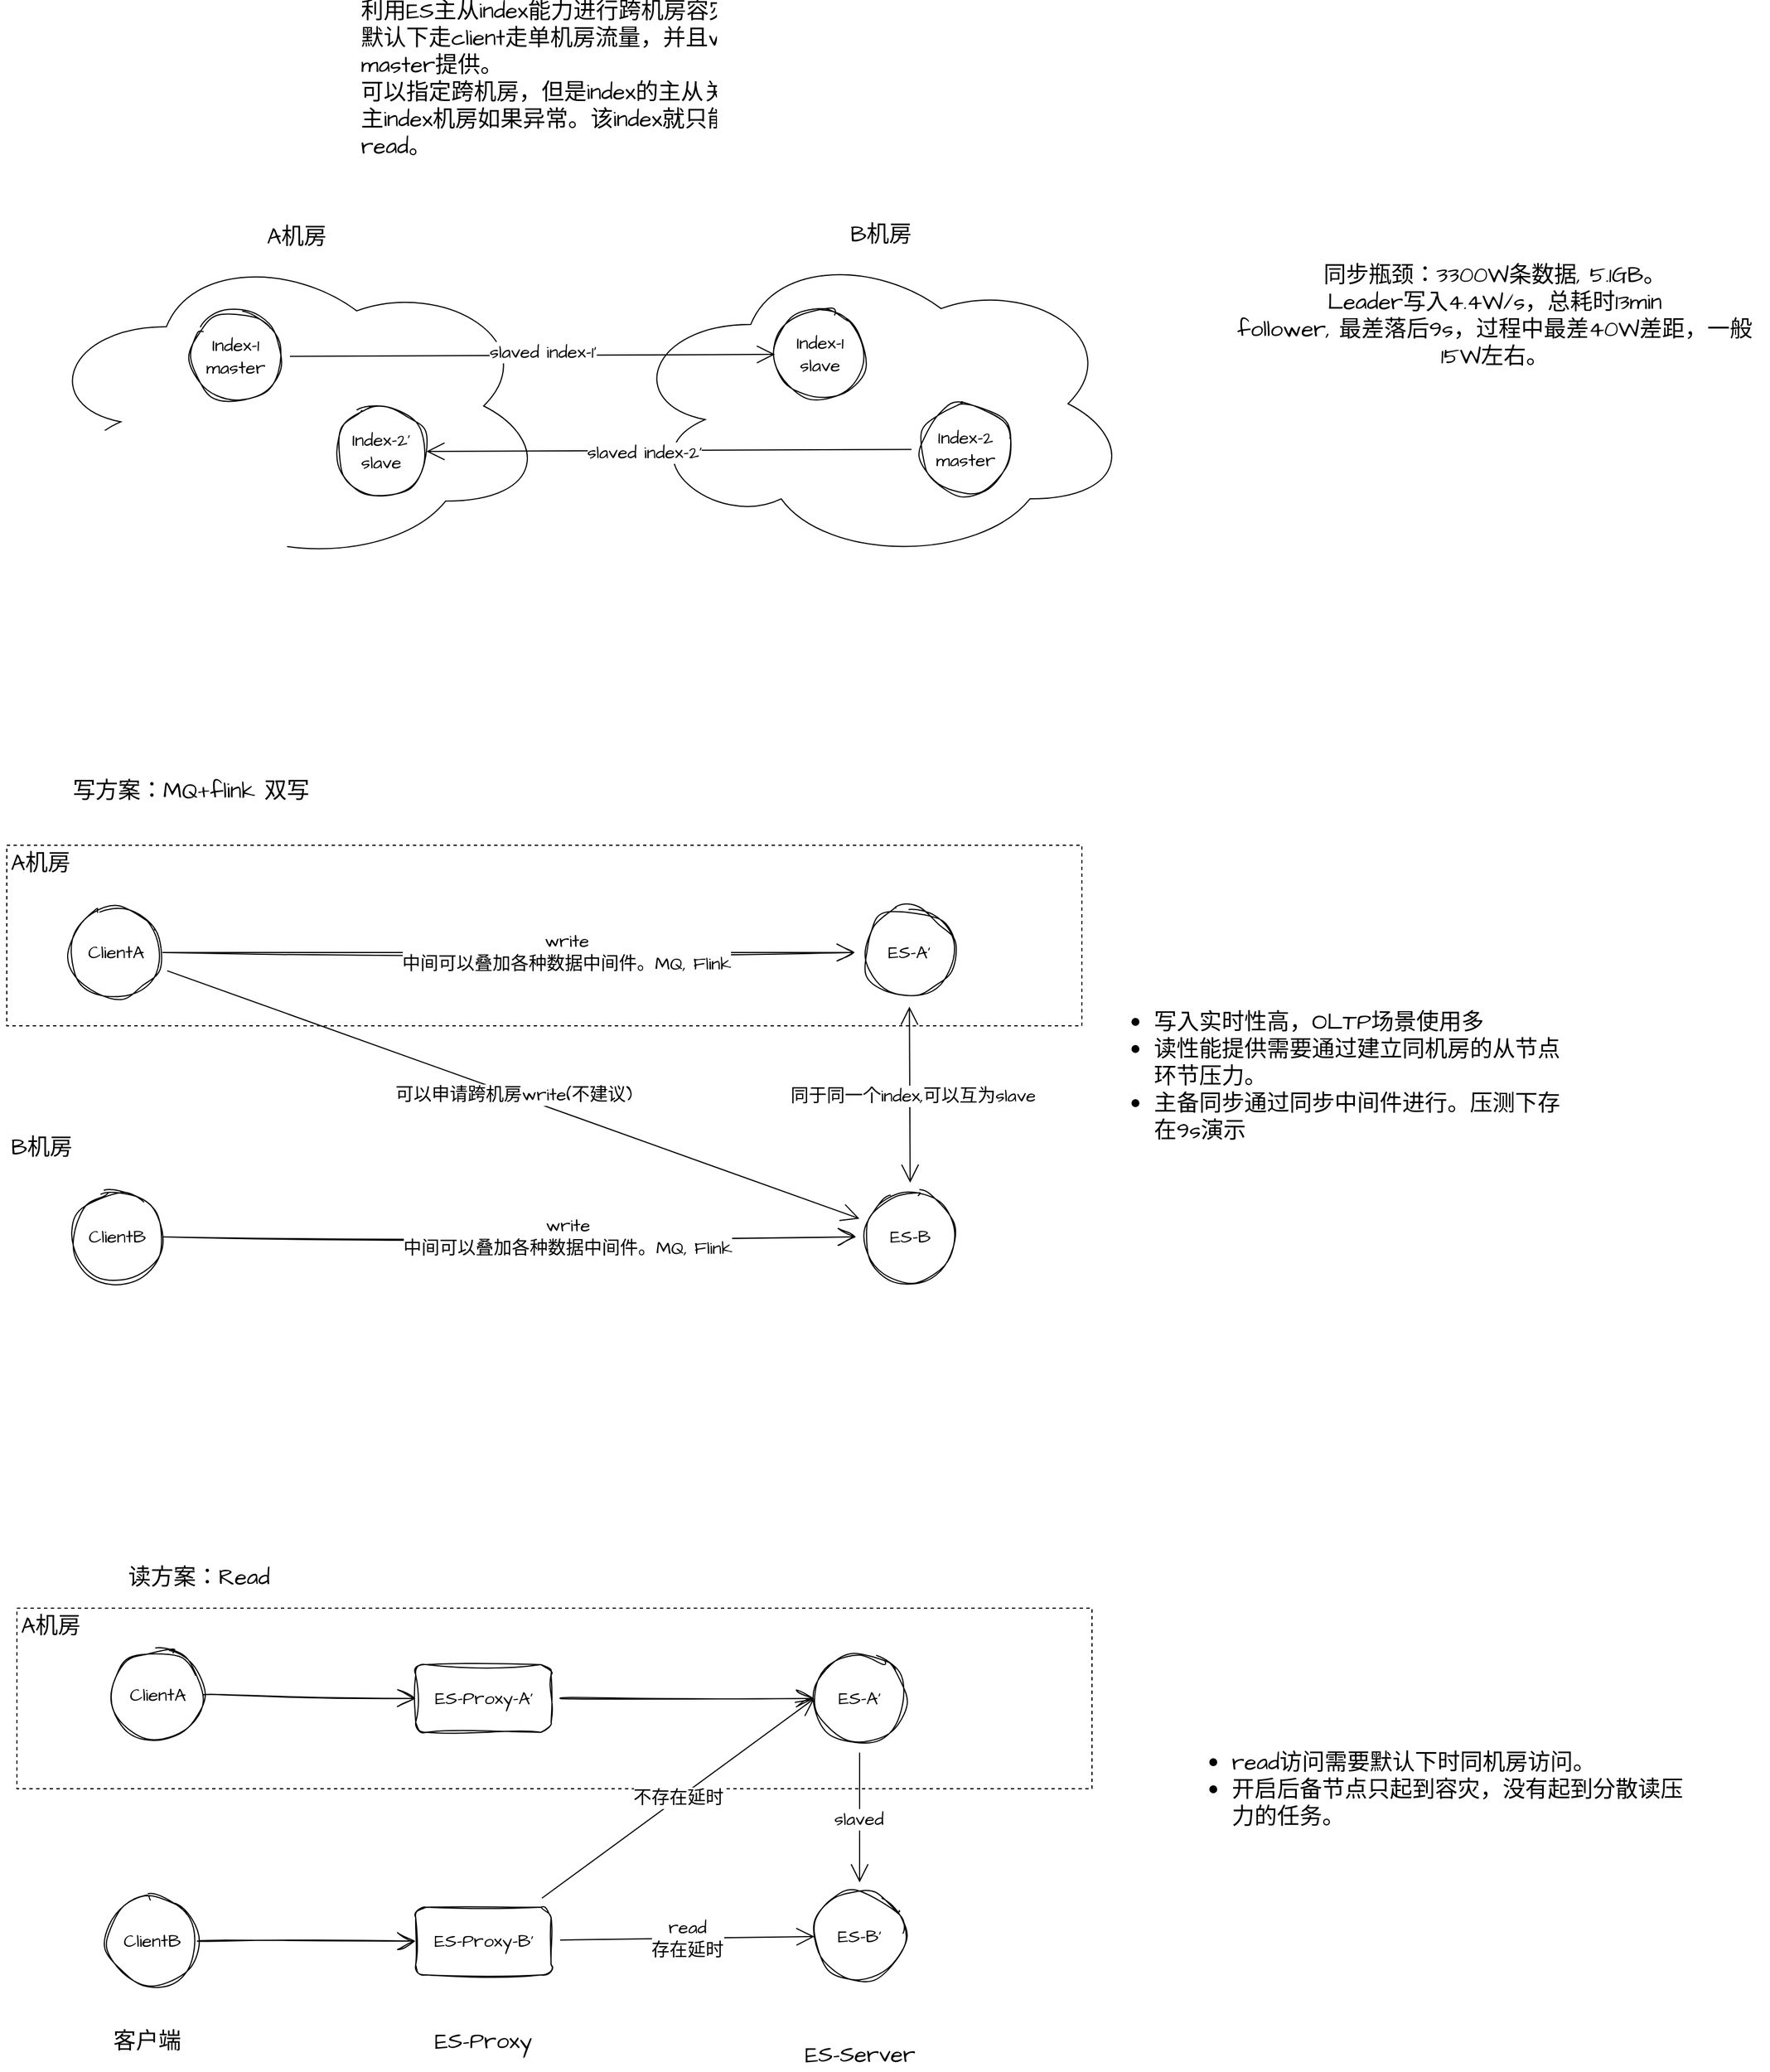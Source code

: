 <mxfile version="25.0.2" pages="3">
  <diagram id="LCwKKGtbD_bqTzKjW3wx" name="同Region 不同机房  Index主备">
    <mxGraphModel dx="2985" dy="2388" grid="0" gridSize="10" guides="1" tooltips="1" connect="1" arrows="1" fold="1" page="0" pageScale="1" pageWidth="827" pageHeight="1169" math="0" shadow="0">
      <root>
        <mxCell id="0" />
        <mxCell id="1" parent="0" />
        <mxCell id="eWvbB7_ejb9w_Y59yqm9-1" value="" style="rounded=0;whiteSpace=wrap;html=1;fontFamily=Architects Daughter;fontSource=https%3A%2F%2Ffonts.googleapis.com%2Fcss%3Ffamily%3DArchitects%2BDaughter;dashed=1;" parent="1" vertex="1">
          <mxGeometry x="-78" y="815" width="953" height="160" as="geometry" />
        </mxCell>
        <mxCell id="eWvbB7_ejb9w_Y59yqm9-2" value="" style="rounded=0;whiteSpace=wrap;html=1;fontFamily=Architects Daughter;fontSource=https%3A%2F%2Ffonts.googleapis.com%2Fcss%3Ffamily%3DArchitects%2BDaughter;dashed=1;" parent="1" vertex="1">
          <mxGeometry x="-87" y="139" width="953" height="160" as="geometry" />
        </mxCell>
        <mxCell id="eWvbB7_ejb9w_Y59yqm9-3" value="写方案：MQ+flink 双写" style="text;strokeColor=none;fillColor=none;html=1;align=center;verticalAlign=middle;whiteSpace=wrap;rounded=0;fontSize=20;fontFamily=Architects Daughter;fontSource=https%3A%2F%2Ffonts.googleapis.com%2Fcss%3Ffamily%3DArchitects%2BDaughter;" parent="1" vertex="1">
          <mxGeometry x="-93" y="75" width="339" height="30" as="geometry" />
        </mxCell>
        <mxCell id="eWvbB7_ejb9w_Y59yqm9-8" style="edgeStyle=orthogonalEdgeStyle;rounded=0;orthogonalLoop=1;jettySize=auto;html=1;fontFamily=Architects Daughter;fontSource=https%3A%2F%2Ffonts.googleapis.com%2Fcss%3Ffamily%3DArchitects%2BDaughter;fontSize=16;startSize=14;endArrow=open;endSize=14;sourcePerimeterSpacing=8;targetPerimeterSpacing=8;sketch=1;curveFitting=1;jiggle=2;exitX=1;exitY=0.5;exitDx=0;exitDy=0;" parent="1" source="eWvbB7_ejb9w_Y59yqm9-10" target="eWvbB7_ejb9w_Y59yqm9-15" edge="1">
          <mxGeometry relative="1" as="geometry">
            <mxPoint x="54.0" y="283.053" as="sourcePoint" />
            <mxPoint x="227.0" y="351.75" as="targetPoint" />
          </mxGeometry>
        </mxCell>
        <mxCell id="eWvbB7_ejb9w_Y59yqm9-71" value="write&lt;br&gt;中间可以叠加各种数据中间件。MQ, Flink" style="edgeLabel;html=1;align=center;verticalAlign=middle;resizable=0;points=[];fontSize=16;fontFamily=Architects Daughter;fontSource=https%3A%2F%2Ffonts.googleapis.com%2Fcss%3Ffamily%3DArchitects%2BDaughter;" parent="eWvbB7_ejb9w_Y59yqm9-8" vertex="1" connectable="0">
          <mxGeometry x="0.168" relative="1" as="geometry">
            <mxPoint as="offset" />
          </mxGeometry>
        </mxCell>
        <mxCell id="eWvbB7_ejb9w_Y59yqm9-84" value="可以申请跨机房write(不建议)" style="edgeStyle=none;curved=1;rounded=0;orthogonalLoop=1;jettySize=auto;html=1;fontFamily=Architects Daughter;fontSource=https%3A%2F%2Ffonts.googleapis.com%2Fcss%3Ffamily%3DArchitects%2BDaughter;fontSize=16;startSize=14;endArrow=open;endSize=14;sourcePerimeterSpacing=8;targetPerimeterSpacing=8;" parent="1" source="eWvbB7_ejb9w_Y59yqm9-10" target="eWvbB7_ejb9w_Y59yqm9-76" edge="1">
          <mxGeometry relative="1" as="geometry" />
        </mxCell>
        <mxCell id="eWvbB7_ejb9w_Y59yqm9-10" value="&lt;font style=&quot;font-size: 16px;&quot;&gt;ClientA&lt;/font&gt;" style="ellipse;whiteSpace=wrap;html=1;fontFamily=Architects Daughter;rounded=0;fontSource=https%3A%2F%2Ffonts.googleapis.com%2Fcss%3Ffamily%3DArchitects%2BDaughter;sketch=1;curveFitting=1;jiggle=2;" parent="1" vertex="1">
          <mxGeometry x="-30" y="194.0" width="80" height="80" as="geometry" />
        </mxCell>
        <mxCell id="eWvbB7_ejb9w_Y59yqm9-82" style="edgeStyle=none;curved=1;rounded=0;orthogonalLoop=1;jettySize=auto;html=1;fontFamily=Architects Daughter;fontSource=https%3A%2F%2Ffonts.googleapis.com%2Fcss%3Ffamily%3DArchitects%2BDaughter;fontSize=16;startSize=14;endArrow=open;endSize=14;sourcePerimeterSpacing=8;targetPerimeterSpacing=8;startArrow=open;startFill=0;" parent="1" source="eWvbB7_ejb9w_Y59yqm9-15" target="eWvbB7_ejb9w_Y59yqm9-76" edge="1">
          <mxGeometry relative="1" as="geometry" />
        </mxCell>
        <mxCell id="eWvbB7_ejb9w_Y59yqm9-83" value="同于同一个index,可以互为slave" style="edgeLabel;html=1;align=center;verticalAlign=middle;resizable=0;points=[];fontSize=16;fontFamily=Architects Daughter;fontSource=https%3A%2F%2Ffonts.googleapis.com%2Fcss%3Ffamily%3DArchitects%2BDaughter;" parent="eWvbB7_ejb9w_Y59yqm9-82" vertex="1" connectable="0">
          <mxGeometry x="0.009" y="2" relative="1" as="geometry">
            <mxPoint as="offset" />
          </mxGeometry>
        </mxCell>
        <mxCell id="eWvbB7_ejb9w_Y59yqm9-15" value="&lt;font style=&quot;font-size: 16px;&quot;&gt;ES-A&#39;&lt;/font&gt;" style="ellipse;whiteSpace=wrap;html=1;fontFamily=Architects Daughter;rounded=0;fontSource=https%3A%2F%2Ffonts.googleapis.com%2Fcss%3Ffamily%3DArchitects%2BDaughter;sketch=1;curveFitting=1;jiggle=2;" parent="1" vertex="1">
          <mxGeometry x="673" y="194.0" width="80" height="80" as="geometry" />
        </mxCell>
        <mxCell id="eWvbB7_ejb9w_Y59yqm9-23" value="读方案：Read" style="text;strokeColor=none;fillColor=none;html=1;align=center;verticalAlign=middle;whiteSpace=wrap;rounded=0;fontSize=20;fontFamily=Architects Daughter;fontSource=https%3A%2F%2Ffonts.googleapis.com%2Fcss%3Ffamily%3DArchitects%2BDaughter;" parent="1" vertex="1">
          <mxGeometry x="-86" y="772" width="339" height="30" as="geometry" />
        </mxCell>
        <mxCell id="eWvbB7_ejb9w_Y59yqm9-24" value="&lt;font style=&quot;font-size: 16px;&quot;&gt;ClientB&lt;/font&gt;" style="ellipse;whiteSpace=wrap;html=1;fontFamily=Architects Daughter;rounded=0;fontSource=https%3A%2F%2Ffonts.googleapis.com%2Fcss%3Ffamily%3DArchitects%2BDaughter;sketch=1;curveFitting=1;jiggle=2;" parent="1" vertex="1">
          <mxGeometry x="2" y="1070.0" width="80" height="80" as="geometry" />
        </mxCell>
        <mxCell id="eWvbB7_ejb9w_Y59yqm9-25" value="&lt;font style=&quot;font-size: 16px;&quot;&gt;ClientA&lt;/font&gt;" style="ellipse;whiteSpace=wrap;html=1;fontFamily=Architects Daughter;rounded=0;fontSource=https%3A%2F%2Ffonts.googleapis.com%2Fcss%3Ffamily%3DArchitects%2BDaughter;sketch=1;curveFitting=1;jiggle=2;" parent="1" vertex="1">
          <mxGeometry x="7" y="852.0" width="80" height="80" as="geometry" />
        </mxCell>
        <mxCell id="eWvbB7_ejb9w_Y59yqm9-26" style="edgeStyle=none;curved=1;rounded=0;orthogonalLoop=1;jettySize=auto;html=1;entryX=0;entryY=0.5;entryDx=0;entryDy=0;fontFamily=Architects Daughter;fontSource=https%3A%2F%2Ffonts.googleapis.com%2Fcss%3Ffamily%3DArchitects%2BDaughter;fontSize=16;startSize=14;endArrow=open;endSize=14;sourcePerimeterSpacing=8;targetPerimeterSpacing=8;sketch=1;curveFitting=1;jiggle=2;" parent="1" source="eWvbB7_ejb9w_Y59yqm9-27" target="eWvbB7_ejb9w_Y59yqm9-34" edge="1">
          <mxGeometry relative="1" as="geometry">
            <mxPoint x="797" y="882" as="targetPoint" />
          </mxGeometry>
        </mxCell>
        <mxCell id="eWvbB7_ejb9w_Y59yqm9-27" value="&lt;font style=&quot;font-size: 16px;&quot;&gt;ES-Proxy-A‘&lt;/font&gt;" style="rounded=1;whiteSpace=wrap;html=1;fontFamily=Architects Daughter;fontSource=https%3A%2F%2Ffonts.googleapis.com%2Fcss%3Ffamily%3DArchitects%2BDaughter;sketch=1;curveFitting=1;jiggle=2;" parent="1" vertex="1">
          <mxGeometry x="275.5" y="865" width="120" height="60" as="geometry" />
        </mxCell>
        <mxCell id="eWvbB7_ejb9w_Y59yqm9-86" value="不存在延时" style="edgeStyle=none;curved=1;rounded=0;orthogonalLoop=1;jettySize=auto;html=1;entryX=0;entryY=0.5;entryDx=0;entryDy=0;fontFamily=Architects Daughter;fontSource=https%3A%2F%2Ffonts.googleapis.com%2Fcss%3Ffamily%3DArchitects%2BDaughter;fontSize=16;startSize=14;endArrow=open;endSize=14;sourcePerimeterSpacing=8;targetPerimeterSpacing=8;" parent="1" source="eWvbB7_ejb9w_Y59yqm9-29" target="eWvbB7_ejb9w_Y59yqm9-34" edge="1">
          <mxGeometry relative="1" as="geometry" />
        </mxCell>
        <mxCell id="eWvbB7_ejb9w_Y59yqm9-104" value="read&lt;br&gt;存在延时" style="edgeStyle=none;curved=1;rounded=0;orthogonalLoop=1;jettySize=auto;html=1;entryX=0;entryY=0.5;entryDx=0;entryDy=0;fontFamily=Architects Daughter;fontSource=https%3A%2F%2Ffonts.googleapis.com%2Fcss%3Ffamily%3DArchitects%2BDaughter;fontSize=16;startSize=14;endArrow=open;endSize=14;sourcePerimeterSpacing=8;targetPerimeterSpacing=8;" parent="1" source="eWvbB7_ejb9w_Y59yqm9-29" target="eWvbB7_ejb9w_Y59yqm9-30" edge="1">
          <mxGeometry relative="1" as="geometry" />
        </mxCell>
        <mxCell id="eWvbB7_ejb9w_Y59yqm9-29" value="&lt;span style=&quot;font-size: 16px;&quot;&gt;ES-Proxy-B‘&lt;/span&gt;" style="rounded=1;whiteSpace=wrap;html=1;fontFamily=Architects Daughter;fontSource=https%3A%2F%2Ffonts.googleapis.com%2Fcss%3Ffamily%3DArchitects%2BDaughter;sketch=1;curveFitting=1;jiggle=2;" parent="1" vertex="1">
          <mxGeometry x="275.5" y="1080" width="120" height="60" as="geometry" />
        </mxCell>
        <mxCell id="eWvbB7_ejb9w_Y59yqm9-30" value="&lt;font style=&quot;font-size: 16px;&quot;&gt;ES-B&#39;&lt;/font&gt;" style="ellipse;whiteSpace=wrap;html=1;fontFamily=Architects Daughter;rounded=0;fontSource=https%3A%2F%2Ffonts.googleapis.com%2Fcss%3Ffamily%3DArchitects%2BDaughter;sketch=1;curveFitting=1;jiggle=2;" parent="1" vertex="1">
          <mxGeometry x="629" y="1066.0" width="80" height="80" as="geometry" />
        </mxCell>
        <mxCell id="eWvbB7_ejb9w_Y59yqm9-31" value="客户端" style="text;strokeColor=none;fillColor=none;html=1;align=center;verticalAlign=middle;whiteSpace=wrap;rounded=0;fontSize=20;fontFamily=Architects Daughter;fontSource=https%3A%2F%2Ffonts.googleapis.com%2Fcss%3Ffamily%3DArchitects%2BDaughter;" parent="1" vertex="1">
          <mxGeometry x="-49" y="1183" width="173" height="30" as="geometry" />
        </mxCell>
        <mxCell id="eWvbB7_ejb9w_Y59yqm9-32" value="ES-Proxy" style="text;strokeColor=none;fillColor=none;html=1;align=center;verticalAlign=middle;whiteSpace=wrap;rounded=0;fontSize=20;fontFamily=Architects Daughter;fontSource=https%3A%2F%2Ffonts.googleapis.com%2Fcss%3Ffamily%3DArchitects%2BDaughter;" parent="1" vertex="1">
          <mxGeometry x="249" y="1183" width="173" height="30" as="geometry" />
        </mxCell>
        <mxCell id="eWvbB7_ejb9w_Y59yqm9-33" value="ES-Server" style="text;strokeColor=none;fillColor=none;html=1;align=center;verticalAlign=middle;whiteSpace=wrap;rounded=0;fontSize=20;fontFamily=Architects Daughter;fontSource=https%3A%2F%2Ffonts.googleapis.com%2Fcss%3Ffamily%3DArchitects%2BDaughter;" parent="1" vertex="1">
          <mxGeometry x="582.5" y="1195" width="173" height="30" as="geometry" />
        </mxCell>
        <mxCell id="eWvbB7_ejb9w_Y59yqm9-106" style="edgeStyle=none;curved=1;rounded=0;orthogonalLoop=1;jettySize=auto;html=1;fontFamily=Architects Daughter;fontSource=https%3A%2F%2Ffonts.googleapis.com%2Fcss%3Ffamily%3DArchitects%2BDaughter;fontSize=16;startSize=14;endArrow=open;endSize=14;sourcePerimeterSpacing=8;targetPerimeterSpacing=8;" parent="1" source="eWvbB7_ejb9w_Y59yqm9-34" target="eWvbB7_ejb9w_Y59yqm9-30" edge="1">
          <mxGeometry relative="1" as="geometry" />
        </mxCell>
        <mxCell id="eWvbB7_ejb9w_Y59yqm9-107" value="slaved" style="edgeLabel;html=1;align=center;verticalAlign=middle;resizable=0;points=[];fontSize=16;fontFamily=Architects Daughter;fontSource=https%3A%2F%2Ffonts.googleapis.com%2Fcss%3Ffamily%3DArchitects%2BDaughter;" parent="eWvbB7_ejb9w_Y59yqm9-106" vertex="1" connectable="0">
          <mxGeometry x="0.022" y="-1" relative="1" as="geometry">
            <mxPoint as="offset" />
          </mxGeometry>
        </mxCell>
        <mxCell id="eWvbB7_ejb9w_Y59yqm9-34" value="&lt;font style=&quot;font-size: 16px;&quot;&gt;ES-A&#39;&lt;/font&gt;" style="ellipse;whiteSpace=wrap;html=1;fontFamily=Architects Daughter;rounded=0;fontSource=https%3A%2F%2Ffonts.googleapis.com%2Fcss%3Ffamily%3DArchitects%2BDaughter;sketch=1;curveFitting=1;jiggle=2;" parent="1" vertex="1">
          <mxGeometry x="629" y="855.0" width="80" height="80" as="geometry" />
        </mxCell>
        <mxCell id="eWvbB7_ejb9w_Y59yqm9-36" style="edgeStyle=none;curved=1;rounded=0;orthogonalLoop=1;jettySize=auto;html=1;entryX=0;entryY=0.5;entryDx=0;entryDy=0;fontFamily=Architects Daughter;fontSource=https%3A%2F%2Ffonts.googleapis.com%2Fcss%3Ffamily%3DArchitects%2BDaughter;fontSize=16;startSize=14;endArrow=open;endSize=14;sourcePerimeterSpacing=8;targetPerimeterSpacing=8;exitX=1;exitY=0.5;exitDx=0;exitDy=0;sketch=1;curveFitting=1;jiggle=2;" parent="1" source="eWvbB7_ejb9w_Y59yqm9-25" target="eWvbB7_ejb9w_Y59yqm9-27" edge="1">
          <mxGeometry relative="1" as="geometry">
            <mxPoint x="134" y="881" as="sourcePoint" />
            <mxPoint x="251" y="790" as="targetPoint" />
          </mxGeometry>
        </mxCell>
        <mxCell id="eWvbB7_ejb9w_Y59yqm9-37" style="edgeStyle=none;curved=1;rounded=0;orthogonalLoop=1;jettySize=auto;html=1;entryX=0;entryY=0.5;entryDx=0;entryDy=0;fontFamily=Architects Daughter;fontSource=https%3A%2F%2Ffonts.googleapis.com%2Fcss%3Ffamily%3DArchitects%2BDaughter;fontSize=16;startSize=14;endArrow=open;endSize=14;sourcePerimeterSpacing=8;targetPerimeterSpacing=8;exitX=1;exitY=0.5;exitDx=0;exitDy=0;sketch=1;curveFitting=1;jiggle=2;" parent="1" source="eWvbB7_ejb9w_Y59yqm9-24" target="eWvbB7_ejb9w_Y59yqm9-29" edge="1">
          <mxGeometry relative="1" as="geometry">
            <mxPoint x="97" y="902" as="sourcePoint" />
            <mxPoint x="267" y="902" as="targetPoint" />
          </mxGeometry>
        </mxCell>
        <mxCell id="eWvbB7_ejb9w_Y59yqm9-38" value="&lt;ul&gt;&lt;li&gt;read访问需要默认下时同机房访问。&lt;br&gt;&lt;/li&gt;&lt;li&gt;开启后备节点只起到容灾，没有起到分散读压力的任务。&lt;/li&gt;&lt;/ul&gt;" style="text;strokeColor=none;fillColor=none;html=1;align=left;verticalAlign=middle;whiteSpace=wrap;rounded=0;fontSize=20;fontFamily=Architects Daughter;fontSource=https%3A%2F%2Ffonts.googleapis.com%2Fcss%3Ffamily%3DArchitects%2BDaughter;" parent="1" vertex="1">
          <mxGeometry x="957" y="849" width="458" height="252" as="geometry" />
        </mxCell>
        <mxCell id="eWvbB7_ejb9w_Y59yqm9-39" value="A机房" style="text;strokeColor=none;fillColor=none;html=1;align=center;verticalAlign=middle;whiteSpace=wrap;rounded=0;fontSize=20;fontFamily=Architects Daughter;fontSource=https%3A%2F%2Ffonts.googleapis.com%2Fcss%3Ffamily%3DArchitects%2BDaughter;" parent="1" vertex="1">
          <mxGeometry x="-87" y="139" width="60" height="30" as="geometry" />
        </mxCell>
        <mxCell id="eWvbB7_ejb9w_Y59yqm9-40" value="A机房" style="text;strokeColor=none;fillColor=none;html=1;align=center;verticalAlign=middle;whiteSpace=wrap;rounded=0;fontSize=20;fontFamily=Architects Daughter;fontSource=https%3A%2F%2Ffonts.googleapis.com%2Fcss%3Ffamily%3DArchitects%2BDaughter;" parent="1" vertex="1">
          <mxGeometry x="-78" y="815" width="60" height="30" as="geometry" />
        </mxCell>
        <mxCell id="eWvbB7_ejb9w_Y59yqm9-73" style="edgeStyle=orthogonalEdgeStyle;rounded=0;orthogonalLoop=1;jettySize=auto;html=1;fontFamily=Architects Daughter;fontSource=https%3A%2F%2Ffonts.googleapis.com%2Fcss%3Ffamily%3DArchitects%2BDaughter;fontSize=16;startSize=14;endArrow=open;endSize=14;sourcePerimeterSpacing=8;targetPerimeterSpacing=8;sketch=1;curveFitting=1;jiggle=2;exitX=1;exitY=0.5;exitDx=0;exitDy=0;" parent="1" source="eWvbB7_ejb9w_Y59yqm9-75" target="eWvbB7_ejb9w_Y59yqm9-76" edge="1">
          <mxGeometry relative="1" as="geometry">
            <mxPoint x="55.0" y="535.053" as="sourcePoint" />
            <mxPoint x="228.0" y="603.75" as="targetPoint" />
          </mxGeometry>
        </mxCell>
        <mxCell id="eWvbB7_ejb9w_Y59yqm9-74" value="write&lt;br&gt;中间可以叠加各种数据中间件。MQ, Flink" style="edgeLabel;html=1;align=center;verticalAlign=middle;resizable=0;points=[];fontSize=16;fontFamily=Architects Daughter;fontSource=https%3A%2F%2Ffonts.googleapis.com%2Fcss%3Ffamily%3DArchitects%2BDaughter;" parent="eWvbB7_ejb9w_Y59yqm9-73" vertex="1" connectable="0">
          <mxGeometry x="0.168" relative="1" as="geometry">
            <mxPoint as="offset" />
          </mxGeometry>
        </mxCell>
        <mxCell id="eWvbB7_ejb9w_Y59yqm9-75" value="&lt;font style=&quot;font-size: 16px;&quot;&gt;ClientB&lt;/font&gt;" style="ellipse;whiteSpace=wrap;html=1;fontFamily=Architects Daughter;rounded=0;fontSource=https%3A%2F%2Ffonts.googleapis.com%2Fcss%3Ffamily%3DArchitects%2BDaughter;sketch=1;curveFitting=1;jiggle=2;" parent="1" vertex="1">
          <mxGeometry x="-29" y="446.0" width="80" height="80" as="geometry" />
        </mxCell>
        <mxCell id="eWvbB7_ejb9w_Y59yqm9-76" value="&lt;font style=&quot;font-size: 16px;&quot;&gt;ES-B&lt;/font&gt;" style="ellipse;whiteSpace=wrap;html=1;fontFamily=Architects Daughter;rounded=0;fontSource=https%3A%2F%2Ffonts.googleapis.com%2Fcss%3Ffamily%3DArchitects%2BDaughter;sketch=1;curveFitting=1;jiggle=2;" parent="1" vertex="1">
          <mxGeometry x="674" y="446.0" width="80" height="80" as="geometry" />
        </mxCell>
        <mxCell id="eWvbB7_ejb9w_Y59yqm9-77" value="B机房" style="text;strokeColor=none;fillColor=none;html=1;align=center;verticalAlign=middle;whiteSpace=wrap;rounded=0;fontSize=20;fontFamily=Architects Daughter;fontSource=https%3A%2F%2Ffonts.googleapis.com%2Fcss%3Ffamily%3DArchitects%2BDaughter;" parent="1" vertex="1">
          <mxGeometry x="-86" y="391" width="60" height="30" as="geometry" />
        </mxCell>
        <mxCell id="eWvbB7_ejb9w_Y59yqm9-100" value="&lt;ul&gt;&lt;li&gt;写入实时性高，OLTP场景使用多&lt;/li&gt;&lt;li&gt;读性能提供需要通过建立同机房的从节点环节压力。&lt;/li&gt;&lt;li&gt;主备同步通过同步中间件进行。压测下存在9s演示&lt;/li&gt;&lt;/ul&gt;" style="text;strokeColor=none;fillColor=none;html=1;align=left;verticalAlign=middle;whiteSpace=wrap;rounded=0;fontSize=20;fontFamily=Architects Daughter;fontSource=https%3A%2F%2Ffonts.googleapis.com%2Fcss%3Ffamily%3DArchitects%2BDaughter;" parent="1" vertex="1">
          <mxGeometry x="888" y="139" width="408" height="408" as="geometry" />
        </mxCell>
        <mxCell id="eWvbB7_ejb9w_Y59yqm9-102" value="" style="group" parent="1" vertex="1" connectable="0">
          <mxGeometry x="-58" y="-610" width="968" height="500.25" as="geometry" />
        </mxCell>
        <mxCell id="eWvbB7_ejb9w_Y59yqm9-88" value="" style="ellipse;shape=cloud;whiteSpace=wrap;html=1;fontFamily=Architects Daughter;fontSource=https%3A%2F%2Ffonts.googleapis.com%2Fcss%3Ffamily%3DArchitects%2BDaughter;" parent="eWvbB7_ejb9w_Y59yqm9-102" vertex="1">
          <mxGeometry y="219.25" width="450" height="281" as="geometry" />
        </mxCell>
        <mxCell id="eWvbB7_ejb9w_Y59yqm9-89" value="A机房" style="text;strokeColor=none;fillColor=none;html=1;align=center;verticalAlign=middle;whiteSpace=wrap;rounded=0;fontSize=20;fontFamily=Architects Daughter;fontSource=https%3A%2F%2Ffonts.googleapis.com%2Fcss%3Ffamily%3DArchitects%2BDaughter;" parent="eWvbB7_ejb9w_Y59yqm9-102" vertex="1">
          <mxGeometry x="198" y="194" width="60" height="30" as="geometry" />
        </mxCell>
        <mxCell id="eWvbB7_ejb9w_Y59yqm9-90" value="&lt;font style=&quot;font-size: 16px;&quot;&gt;Index-1&lt;br&gt;master&lt;/font&gt;" style="ellipse;whiteSpace=wrap;html=1;fontFamily=Architects Daughter;rounded=0;fontSource=https%3A%2F%2Ffonts.googleapis.com%2Fcss%3Ffamily%3DArchitects%2BDaughter;sketch=1;curveFitting=1;jiggle=2;" parent="eWvbB7_ejb9w_Y59yqm9-102" vertex="1">
          <mxGeometry x="134" y="276.0" width="80" height="80" as="geometry" />
        </mxCell>
        <mxCell id="eWvbB7_ejb9w_Y59yqm9-91" value="&lt;font style=&quot;font-size: 16px;&quot;&gt;Index-2&#39;&lt;br&gt;slave&lt;/font&gt;" style="ellipse;whiteSpace=wrap;html=1;fontFamily=Architects Daughter;rounded=0;fontSource=https%3A%2F%2Ffonts.googleapis.com%2Fcss%3Ffamily%3DArchitects%2BDaughter;sketch=1;curveFitting=1;jiggle=2;" parent="eWvbB7_ejb9w_Y59yqm9-102" vertex="1">
          <mxGeometry x="263" y="360.0" width="80" height="80" as="geometry" />
        </mxCell>
        <mxCell id="eWvbB7_ejb9w_Y59yqm9-92" value="" style="ellipse;shape=cloud;whiteSpace=wrap;html=1;fontFamily=Architects Daughter;fontSource=https%3A%2F%2Ffonts.googleapis.com%2Fcss%3Ffamily%3DArchitects%2BDaughter;" parent="eWvbB7_ejb9w_Y59yqm9-102" vertex="1">
          <mxGeometry x="518" y="217.25" width="450" height="281" as="geometry" />
        </mxCell>
        <mxCell id="eWvbB7_ejb9w_Y59yqm9-93" value="B机房" style="text;strokeColor=none;fillColor=none;html=1;align=center;verticalAlign=middle;whiteSpace=wrap;rounded=0;fontSize=20;fontFamily=Architects Daughter;fontSource=https%3A%2F%2Ffonts.googleapis.com%2Fcss%3Ffamily%3DArchitects%2BDaughter;" parent="eWvbB7_ejb9w_Y59yqm9-102" vertex="1">
          <mxGeometry x="716" y="192" width="60" height="30" as="geometry" />
        </mxCell>
        <mxCell id="eWvbB7_ejb9w_Y59yqm9-94" value="&lt;font style=&quot;font-size: 16px;&quot;&gt;Index-1&lt;br&gt;slave&lt;/font&gt;" style="ellipse;whiteSpace=wrap;html=1;fontFamily=Architects Daughter;rounded=0;fontSource=https%3A%2F%2Ffonts.googleapis.com%2Fcss%3Ffamily%3DArchitects%2BDaughter;sketch=1;curveFitting=1;jiggle=2;" parent="eWvbB7_ejb9w_Y59yqm9-102" vertex="1">
          <mxGeometry x="652" y="274.0" width="80" height="80" as="geometry" />
        </mxCell>
        <mxCell id="eWvbB7_ejb9w_Y59yqm9-95" style="edgeStyle=none;curved=1;rounded=0;orthogonalLoop=1;jettySize=auto;html=1;entryX=1;entryY=0.5;entryDx=0;entryDy=0;fontFamily=Architects Daughter;fontSource=https%3A%2F%2Ffonts.googleapis.com%2Fcss%3Ffamily%3DArchitects%2BDaughter;fontSize=16;startSize=14;endArrow=open;endSize=14;sourcePerimeterSpacing=8;targetPerimeterSpacing=8;" parent="eWvbB7_ejb9w_Y59yqm9-102" source="eWvbB7_ejb9w_Y59yqm9-97" target="eWvbB7_ejb9w_Y59yqm9-91" edge="1">
          <mxGeometry relative="1" as="geometry" />
        </mxCell>
        <mxCell id="eWvbB7_ejb9w_Y59yqm9-96" value="slaved index-2&#39;" style="edgeLabel;html=1;align=center;verticalAlign=middle;resizable=0;points=[];fontSize=16;fontFamily=Architects Daughter;fontSource=https%3A%2F%2Ffonts.googleapis.com%2Fcss%3Ffamily%3DArchitects%2BDaughter;" parent="eWvbB7_ejb9w_Y59yqm9-95" vertex="1" connectable="0">
          <mxGeometry x="0.102" y="2" relative="1" as="geometry">
            <mxPoint as="offset" />
          </mxGeometry>
        </mxCell>
        <mxCell id="eWvbB7_ejb9w_Y59yqm9-97" value="&lt;font style=&quot;font-size: 16px;&quot;&gt;Index-2&lt;br&gt;master&lt;/font&gt;" style="ellipse;whiteSpace=wrap;html=1;fontFamily=Architects Daughter;rounded=0;fontSource=https%3A%2F%2Ffonts.googleapis.com%2Fcss%3Ffamily%3DArchitects%2BDaughter;sketch=1;curveFitting=1;jiggle=2;" parent="eWvbB7_ejb9w_Y59yqm9-102" vertex="1">
          <mxGeometry x="781" y="358.0" width="80" height="80" as="geometry" />
        </mxCell>
        <mxCell id="eWvbB7_ejb9w_Y59yqm9-98" style="edgeStyle=none;curved=1;rounded=0;orthogonalLoop=1;jettySize=auto;html=1;fontFamily=Architects Daughter;fontSource=https%3A%2F%2Ffonts.googleapis.com%2Fcss%3Ffamily%3DArchitects%2BDaughter;fontSize=16;startSize=14;endArrow=open;endSize=14;sourcePerimeterSpacing=8;targetPerimeterSpacing=8;entryX=0;entryY=0.5;entryDx=0;entryDy=0;" parent="eWvbB7_ejb9w_Y59yqm9-102" source="eWvbB7_ejb9w_Y59yqm9-90" target="eWvbB7_ejb9w_Y59yqm9-94" edge="1">
          <mxGeometry relative="1" as="geometry" />
        </mxCell>
        <mxCell id="eWvbB7_ejb9w_Y59yqm9-99" value="slaved index-1&#39;" style="edgeLabel;html=1;align=center;verticalAlign=middle;resizable=0;points=[];fontSize=16;fontFamily=Architects Daughter;fontSource=https%3A%2F%2Ffonts.googleapis.com%2Fcss%3Ffamily%3DArchitects%2BDaughter;" parent="eWvbB7_ejb9w_Y59yqm9-98" vertex="1" connectable="0">
          <mxGeometry x="0.04" y="3" relative="1" as="geometry">
            <mxPoint as="offset" />
          </mxGeometry>
        </mxCell>
        <mxCell id="eWvbB7_ejb9w_Y59yqm9-101" value="利用ES主从index能力进行跨机房容灾。&lt;br&gt;默认下走client走单机房流量，并且write仅能由master提供。&lt;br&gt;可以指定跨机房，但是index的主从关系确立后，主index机房如果异常。该index就只能支持read。" style="text;strokeColor=none;fillColor=none;html=1;align=left;verticalAlign=middle;whiteSpace=wrap;rounded=0;fontSize=20;fontFamily=Architects Daughter;fontSource=https%3A%2F%2Ffonts.googleapis.com%2Fcss%3Ffamily%3DArchitects%2BDaughter;" parent="eWvbB7_ejb9w_Y59yqm9-102" vertex="1">
          <mxGeometry x="283" width="428" height="137" as="geometry" />
        </mxCell>
        <mxCell id="xgKyT_9tWPYEEOj3DwFs-1" value="同步瓶颈：3300W条数据, 5.1GB。&lt;br&gt;Leader写入4.4W/s，总耗时13min&lt;br&gt;follower, 最差落后9s，过程中最差40W差距，一般15W左右。" style="text;strokeColor=none;fillColor=none;html=1;align=center;verticalAlign=middle;whiteSpace=wrap;rounded=0;fontSize=20;fontFamily=Architects Daughter;fontSource=https%3A%2F%2Ffonts.googleapis.com%2Fcss%3Ffamily%3DArchitects%2BDaughter;" parent="1" vertex="1">
          <mxGeometry x="989" y="-346" width="486" height="30" as="geometry" />
        </mxCell>
      </root>
    </mxGraphModel>
  </diagram>
  <diagram name="同Region 不同机房 Flink双写 推荐" id="VthZ37kxK3zUS0wVoLo5">
    <mxGraphModel dx="2640" dy="1376" grid="0" gridSize="10" guides="1" tooltips="1" connect="1" arrows="1" fold="1" page="0" pageScale="1" pageWidth="827" pageHeight="1169" math="0" shadow="0">
      <root>
        <mxCell id="0" />
        <mxCell id="1" parent="0" />
        <mxCell id="TmmC1Dr6V3Byhs-5fOrB-70" value="" style="rounded=0;whiteSpace=wrap;html=1;fontFamily=Architects Daughter;fontSource=https%3A%2F%2Ffonts.googleapis.com%2Fcss%3Ffamily%3DArchitects%2BDaughter;dashed=1;" vertex="1" parent="1">
          <mxGeometry x="-78" y="815" width="953" height="160" as="geometry" />
        </mxCell>
        <mxCell id="TmmC1Dr6V3Byhs-5fOrB-66" value="" style="rounded=0;whiteSpace=wrap;html=1;fontFamily=Architects Daughter;fontSource=https%3A%2F%2Ffonts.googleapis.com%2Fcss%3Ffamily%3DArchitects%2BDaughter;dashed=1;" vertex="1" parent="1">
          <mxGeometry x="-87" y="139" width="953" height="160" as="geometry" />
        </mxCell>
        <mxCell id="TmmC1Dr6V3Byhs-5fOrB-8" value="写方案：MQ+flink 双写" style="text;strokeColor=none;fillColor=none;html=1;align=center;verticalAlign=middle;whiteSpace=wrap;rounded=0;fontSize=20;fontFamily=Architects Daughter;fontSource=https%3A%2F%2Ffonts.googleapis.com%2Fcss%3Ffamily%3DArchitects%2BDaughter;" vertex="1" parent="1">
          <mxGeometry x="-93" y="75" width="339" height="30" as="geometry" />
        </mxCell>
        <mxCell id="TmmC1Dr6V3Byhs-5fOrB-10" value="&lt;font style=&quot;font-size: 16px;&quot;&gt;ClientB&lt;/font&gt;" style="ellipse;whiteSpace=wrap;html=1;fontFamily=Architects Daughter;rounded=0;fontSource=https%3A%2F%2Ffonts.googleapis.com%2Fcss%3Ffamily%3DArchitects%2BDaughter;sketch=1;curveFitting=1;jiggle=2;" vertex="1" parent="1">
          <mxGeometry x="-35" y="412.0" width="80" height="80" as="geometry" />
        </mxCell>
        <mxCell id="TmmC1Dr6V3Byhs-5fOrB-14" value="" style="group;sketch=1;curveFitting=1;jiggle=2;" vertex="1" connectable="0" parent="1">
          <mxGeometry x="227" y="315" width="168.5" height="73.5" as="geometry" />
        </mxCell>
        <mxCell id="TmmC1Dr6V3Byhs-5fOrB-11" value="" style="shape=cylinder3;html=1;boundedLbl=1;backgroundOutline=1;size=16.842;fontFamily=Architects Daughter;fontSource=https%3A%2F%2Ffonts.googleapis.com%2Fcss%3Ffamily%3DArchitects%2BDaughter;rotation=90;flipH=0;flipV=0;textDirection=vertical-lr;whiteSpace=wrap;sketch=1;curveFitting=1;jiggle=2;" vertex="1" parent="TmmC1Dr6V3Byhs-5fOrB-14">
          <mxGeometry x="47.5" y="-47.5" width="73.5" height="168.5" as="geometry" />
        </mxCell>
        <mxCell id="TmmC1Dr6V3Byhs-5fOrB-13" value="MQ" style="text;strokeColor=none;fillColor=none;html=1;align=center;verticalAlign=middle;whiteSpace=wrap;rounded=0;fontSize=20;fontFamily=Architects Daughter;fontSource=https%3A%2F%2Ffonts.googleapis.com%2Fcss%3Ffamily%3DArchitects%2BDaughter;" vertex="1" parent="TmmC1Dr6V3Byhs-5fOrB-14">
          <mxGeometry x="43.5" y="21.75" width="60" height="30" as="geometry" />
        </mxCell>
        <mxCell id="TmmC1Dr6V3Byhs-5fOrB-15" style="edgeStyle=orthogonalEdgeStyle;rounded=0;orthogonalLoop=1;jettySize=auto;html=1;entryX=0.5;entryY=1;entryDx=0;entryDy=0;entryPerimeter=0;fontFamily=Architects Daughter;fontSource=https%3A%2F%2Ffonts.googleapis.com%2Fcss%3Ffamily%3DArchitects%2BDaughter;fontSize=16;startSize=14;endArrow=open;endSize=14;sourcePerimeterSpacing=8;targetPerimeterSpacing=8;sketch=1;curveFitting=1;jiggle=2;exitX=1;exitY=0.5;exitDx=0;exitDy=0;" edge="1" parent="1" source="TmmC1Dr6V3Byhs-5fOrB-18" target="TmmC1Dr6V3Byhs-5fOrB-11">
          <mxGeometry relative="1" as="geometry">
            <mxPoint x="54.0" y="283.053" as="sourcePoint" />
          </mxGeometry>
        </mxCell>
        <mxCell id="TmmC1Dr6V3Byhs-5fOrB-16" style="edgeStyle=orthogonalEdgeStyle;rounded=0;orthogonalLoop=1;jettySize=auto;html=1;entryX=0.5;entryY=1;entryDx=0;entryDy=0;entryPerimeter=0;fontFamily=Architects Daughter;fontSource=https%3A%2F%2Ffonts.googleapis.com%2Fcss%3Ffamily%3DArchitects%2BDaughter;fontSize=16;startSize=14;endArrow=open;endSize=14;sourcePerimeterSpacing=8;targetPerimeterSpacing=8;sketch=1;curveFitting=1;jiggle=2;" edge="1" parent="1" source="TmmC1Dr6V3Byhs-5fOrB-10" target="TmmC1Dr6V3Byhs-5fOrB-11">
          <mxGeometry relative="1" as="geometry" />
        </mxCell>
        <mxCell id="TmmC1Dr6V3Byhs-5fOrB-18" value="&lt;font style=&quot;font-size: 16px;&quot;&gt;ClientA&lt;/font&gt;" style="ellipse;whiteSpace=wrap;html=1;fontFamily=Architects Daughter;rounded=0;fontSource=https%3A%2F%2Ffonts.googleapis.com%2Fcss%3Ffamily%3DArchitects%2BDaughter;sketch=1;curveFitting=1;jiggle=2;" vertex="1" parent="1">
          <mxGeometry x="-30" y="194.0" width="80" height="80" as="geometry" />
        </mxCell>
        <mxCell id="TmmC1Dr6V3Byhs-5fOrB-31" style="edgeStyle=none;curved=1;rounded=0;orthogonalLoop=1;jettySize=auto;html=1;entryX=0;entryY=0.5;entryDx=0;entryDy=0;fontFamily=Architects Daughter;fontSource=https%3A%2F%2Ffonts.googleapis.com%2Fcss%3Ffamily%3DArchitects%2BDaughter;fontSize=16;startSize=14;endArrow=open;endSize=14;sourcePerimeterSpacing=8;targetPerimeterSpacing=8;sketch=1;curveFitting=1;jiggle=2;" edge="1" parent="1" source="TmmC1Dr6V3Byhs-5fOrB-23" target="TmmC1Dr6V3Byhs-5fOrB-27">
          <mxGeometry relative="1" as="geometry" />
        </mxCell>
        <mxCell id="TmmC1Dr6V3Byhs-5fOrB-23" value="&lt;font style=&quot;font-size: 16px;&quot;&gt;Flink-A‘&lt;/font&gt;" style="rounded=1;whiteSpace=wrap;html=1;fontFamily=Architects Daughter;fontSource=https%3A%2F%2Ffonts.googleapis.com%2Fcss%3Ffamily%3DArchitects%2BDaughter;sketch=1;curveFitting=1;jiggle=2;" vertex="1" parent="1">
          <mxGeometry x="509" y="194" width="120" height="60" as="geometry" />
        </mxCell>
        <mxCell id="TmmC1Dr6V3Byhs-5fOrB-32" style="edgeStyle=none;curved=1;rounded=0;orthogonalLoop=1;jettySize=auto;html=1;fontFamily=Architects Daughter;fontSource=https%3A%2F%2Ffonts.googleapis.com%2Fcss%3Ffamily%3DArchitects%2BDaughter;fontSize=16;startSize=14;endArrow=open;endSize=14;sourcePerimeterSpacing=8;targetPerimeterSpacing=8;sketch=1;curveFitting=1;jiggle=2;" edge="1" parent="1" source="TmmC1Dr6V3Byhs-5fOrB-26" target="TmmC1Dr6V3Byhs-5fOrB-28">
          <mxGeometry relative="1" as="geometry" />
        </mxCell>
        <mxCell id="TmmC1Dr6V3Byhs-5fOrB-26" value="&lt;font style=&quot;font-size: 16px;&quot;&gt;Flink-B‘&lt;/font&gt;" style="rounded=1;whiteSpace=wrap;html=1;fontFamily=Architects Daughter;fontSource=https%3A%2F%2Ffonts.googleapis.com%2Fcss%3Ffamily%3DArchitects%2BDaughter;sketch=1;curveFitting=1;jiggle=2;" vertex="1" parent="1">
          <mxGeometry x="509" y="432" width="120" height="60" as="geometry" />
        </mxCell>
        <mxCell id="TmmC1Dr6V3Byhs-5fOrB-27" value="&lt;font style=&quot;font-size: 16px;&quot;&gt;ES-A&#39;&lt;/font&gt;" style="ellipse;whiteSpace=wrap;html=1;fontFamily=Architects Daughter;rounded=0;fontSource=https%3A%2F%2Ffonts.googleapis.com%2Fcss%3Ffamily%3DArchitects%2BDaughter;sketch=1;curveFitting=1;jiggle=2;" vertex="1" parent="1">
          <mxGeometry x="760" y="184.0" width="80" height="80" as="geometry" />
        </mxCell>
        <mxCell id="TmmC1Dr6V3Byhs-5fOrB-28" value="&lt;font style=&quot;font-size: 16px;&quot;&gt;ES-B&#39;&lt;/font&gt;" style="ellipse;whiteSpace=wrap;html=1;fontFamily=Architects Daughter;rounded=0;fontSource=https%3A%2F%2Ffonts.googleapis.com%2Fcss%3Ffamily%3DArchitects%2BDaughter;sketch=1;curveFitting=1;jiggle=2;" vertex="1" parent="1">
          <mxGeometry x="766" y="425.0" width="80" height="80" as="geometry" />
        </mxCell>
        <mxCell id="TmmC1Dr6V3Byhs-5fOrB-29" style="edgeStyle=orthogonalEdgeStyle;rounded=0;orthogonalLoop=1;jettySize=auto;html=1;entryX=0;entryY=0.5;entryDx=0;entryDy=0;fontFamily=Architects Daughter;fontSource=https%3A%2F%2Ffonts.googleapis.com%2Fcss%3Ffamily%3DArchitects%2BDaughter;fontSize=16;startSize=14;endArrow=open;endSize=14;sourcePerimeterSpacing=8;targetPerimeterSpacing=8;exitX=0.5;exitY=0;exitDx=0;exitDy=0;exitPerimeter=0;sketch=1;curveFitting=1;jiggle=2;" edge="1" parent="1" source="TmmC1Dr6V3Byhs-5fOrB-11" target="TmmC1Dr6V3Byhs-5fOrB-23">
          <mxGeometry relative="1" as="geometry" />
        </mxCell>
        <mxCell id="TmmC1Dr6V3Byhs-5fOrB-30" style="edgeStyle=orthogonalEdgeStyle;rounded=0;orthogonalLoop=1;jettySize=auto;html=1;entryX=0;entryY=0.5;entryDx=0;entryDy=0;fontFamily=Architects Daughter;fontSource=https%3A%2F%2Ffonts.googleapis.com%2Fcss%3Ffamily%3DArchitects%2BDaughter;fontSize=16;startSize=14;endArrow=open;endSize=14;sourcePerimeterSpacing=8;targetPerimeterSpacing=8;exitX=0.5;exitY=0;exitDx=0;exitDy=0;exitPerimeter=0;sketch=1;curveFitting=1;jiggle=2;" edge="1" parent="1" source="TmmC1Dr6V3Byhs-5fOrB-11" target="TmmC1Dr6V3Byhs-5fOrB-26">
          <mxGeometry relative="1" as="geometry">
            <mxPoint x="406" y="362" as="sourcePoint" />
            <mxPoint x="523" y="271" as="targetPoint" />
          </mxGeometry>
        </mxCell>
        <mxCell id="TmmC1Dr6V3Byhs-5fOrB-34" value="客户端" style="text;strokeColor=none;fillColor=none;html=1;align=center;verticalAlign=middle;whiteSpace=wrap;rounded=0;fontSize=20;fontFamily=Architects Daughter;fontSource=https%3A%2F%2Ffonts.googleapis.com%2Fcss%3Ffamily%3DArchitects%2BDaughter;" vertex="1" parent="1">
          <mxGeometry x="-86" y="525" width="173" height="30" as="geometry" />
        </mxCell>
        <mxCell id="TmmC1Dr6V3Byhs-5fOrB-35" value="ES-MQ" style="text;strokeColor=none;fillColor=none;html=1;align=center;verticalAlign=middle;whiteSpace=wrap;rounded=0;fontSize=20;fontFamily=Architects Daughter;fontSource=https%3A%2F%2Ffonts.googleapis.com%2Fcss%3Ffamily%3DArchitects%2BDaughter;" vertex="1" parent="1">
          <mxGeometry x="222.5" y="412" width="173" height="30" as="geometry" />
        </mxCell>
        <mxCell id="TmmC1Dr6V3Byhs-5fOrB-36" value="ES-Plugin" style="text;strokeColor=none;fillColor=none;html=1;align=center;verticalAlign=middle;whiteSpace=wrap;rounded=0;fontSize=20;fontFamily=Architects Daughter;fontSource=https%3A%2F%2Ffonts.googleapis.com%2Fcss%3Ffamily%3DArchitects%2BDaughter;" vertex="1" parent="1">
          <mxGeometry x="494" y="548" width="173" height="30" as="geometry" />
        </mxCell>
        <mxCell id="TmmC1Dr6V3Byhs-5fOrB-37" value="ES-Server" style="text;strokeColor=none;fillColor=none;html=1;align=center;verticalAlign=middle;whiteSpace=wrap;rounded=0;fontSize=20;fontFamily=Architects Daughter;fontSource=https%3A%2F%2Ffonts.googleapis.com%2Fcss%3Ffamily%3DArchitects%2BDaughter;" vertex="1" parent="1">
          <mxGeometry x="719.5" y="548" width="173" height="30" as="geometry" />
        </mxCell>
        <mxCell id="TmmC1Dr6V3Byhs-5fOrB-38" value="读方案：Read" style="text;strokeColor=none;fillColor=none;html=1;align=center;verticalAlign=middle;whiteSpace=wrap;rounded=0;fontSize=20;fontFamily=Architects Daughter;fontSource=https%3A%2F%2Ffonts.googleapis.com%2Fcss%3Ffamily%3DArchitects%2BDaughter;" vertex="1" parent="1">
          <mxGeometry x="-86" y="772" width="339" height="30" as="geometry" />
        </mxCell>
        <mxCell id="TmmC1Dr6V3Byhs-5fOrB-39" value="&lt;font style=&quot;font-size: 16px;&quot;&gt;ClientB&lt;/font&gt;" style="ellipse;whiteSpace=wrap;html=1;fontFamily=Architects Daughter;rounded=0;fontSource=https%3A%2F%2Ffonts.googleapis.com%2Fcss%3Ffamily%3DArchitects%2BDaughter;sketch=1;curveFitting=1;jiggle=2;" vertex="1" parent="1">
          <mxGeometry x="2" y="1070.0" width="80" height="80" as="geometry" />
        </mxCell>
        <mxCell id="TmmC1Dr6V3Byhs-5fOrB-45" value="&lt;font style=&quot;font-size: 16px;&quot;&gt;ClientA&lt;/font&gt;" style="ellipse;whiteSpace=wrap;html=1;fontFamily=Architects Daughter;rounded=0;fontSource=https%3A%2F%2Ffonts.googleapis.com%2Fcss%3Ffamily%3DArchitects%2BDaughter;sketch=1;curveFitting=1;jiggle=2;" vertex="1" parent="1">
          <mxGeometry x="7" y="852.0" width="80" height="80" as="geometry" />
        </mxCell>
        <mxCell id="TmmC1Dr6V3Byhs-5fOrB-46" style="edgeStyle=none;curved=1;rounded=0;orthogonalLoop=1;jettySize=auto;html=1;entryX=0;entryY=0.5;entryDx=0;entryDy=0;fontFamily=Architects Daughter;fontSource=https%3A%2F%2Ffonts.googleapis.com%2Fcss%3Ffamily%3DArchitects%2BDaughter;fontSize=16;startSize=14;endArrow=open;endSize=14;sourcePerimeterSpacing=8;targetPerimeterSpacing=8;sketch=1;curveFitting=1;jiggle=2;" edge="1" parent="1" source="TmmC1Dr6V3Byhs-5fOrB-47" target="TmmC1Dr6V3Byhs-5fOrB-57">
          <mxGeometry relative="1" as="geometry">
            <mxPoint x="797" y="882" as="targetPoint" />
          </mxGeometry>
        </mxCell>
        <mxCell id="TmmC1Dr6V3Byhs-5fOrB-47" value="&lt;font style=&quot;font-size: 16px;&quot;&gt;ES-Proxy-A‘&lt;/font&gt;" style="rounded=1;whiteSpace=wrap;html=1;fontFamily=Architects Daughter;fontSource=https%3A%2F%2Ffonts.googleapis.com%2Fcss%3Ffamily%3DArchitects%2BDaughter;sketch=1;curveFitting=1;jiggle=2;" vertex="1" parent="1">
          <mxGeometry x="275.5" y="865" width="120" height="60" as="geometry" />
        </mxCell>
        <mxCell id="TmmC1Dr6V3Byhs-5fOrB-48" style="edgeStyle=none;curved=1;rounded=0;orthogonalLoop=1;jettySize=auto;html=1;fontFamily=Architects Daughter;fontSource=https%3A%2F%2Ffonts.googleapis.com%2Fcss%3Ffamily%3DArchitects%2BDaughter;fontSize=16;startSize=14;endArrow=open;endSize=14;sourcePerimeterSpacing=8;targetPerimeterSpacing=8;sketch=1;curveFitting=1;jiggle=2;" edge="1" parent="1" source="TmmC1Dr6V3Byhs-5fOrB-49" target="TmmC1Dr6V3Byhs-5fOrB-50">
          <mxGeometry relative="1" as="geometry" />
        </mxCell>
        <mxCell id="TmmC1Dr6V3Byhs-5fOrB-49" value="&lt;span style=&quot;font-size: 16px;&quot;&gt;ES-Proxy-B‘&lt;/span&gt;" style="rounded=1;whiteSpace=wrap;html=1;fontFamily=Architects Daughter;fontSource=https%3A%2F%2Ffonts.googleapis.com%2Fcss%3Ffamily%3DArchitects%2BDaughter;sketch=1;curveFitting=1;jiggle=2;" vertex="1" parent="1">
          <mxGeometry x="275.5" y="1080" width="120" height="60" as="geometry" />
        </mxCell>
        <mxCell id="TmmC1Dr6V3Byhs-5fOrB-50" value="&lt;font style=&quot;font-size: 16px;&quot;&gt;ES-B&#39;&lt;/font&gt;" style="ellipse;whiteSpace=wrap;html=1;fontFamily=Architects Daughter;rounded=0;fontSource=https%3A%2F%2Ffonts.googleapis.com%2Fcss%3Ffamily%3DArchitects%2BDaughter;sketch=1;curveFitting=1;jiggle=2;" vertex="1" parent="1">
          <mxGeometry x="629" y="1066.0" width="80" height="80" as="geometry" />
        </mxCell>
        <mxCell id="TmmC1Dr6V3Byhs-5fOrB-53" value="客户端" style="text;strokeColor=none;fillColor=none;html=1;align=center;verticalAlign=middle;whiteSpace=wrap;rounded=0;fontSize=20;fontFamily=Architects Daughter;fontSource=https%3A%2F%2Ffonts.googleapis.com%2Fcss%3Ffamily%3DArchitects%2BDaughter;" vertex="1" parent="1">
          <mxGeometry x="-49" y="1183" width="173" height="30" as="geometry" />
        </mxCell>
        <mxCell id="TmmC1Dr6V3Byhs-5fOrB-55" value="ES-Proxy" style="text;strokeColor=none;fillColor=none;html=1;align=center;verticalAlign=middle;whiteSpace=wrap;rounded=0;fontSize=20;fontFamily=Architects Daughter;fontSource=https%3A%2F%2Ffonts.googleapis.com%2Fcss%3Ffamily%3DArchitects%2BDaughter;" vertex="1" parent="1">
          <mxGeometry x="249" y="1183" width="173" height="30" as="geometry" />
        </mxCell>
        <mxCell id="TmmC1Dr6V3Byhs-5fOrB-56" value="ES-Server" style="text;strokeColor=none;fillColor=none;html=1;align=center;verticalAlign=middle;whiteSpace=wrap;rounded=0;fontSize=20;fontFamily=Architects Daughter;fontSource=https%3A%2F%2Ffonts.googleapis.com%2Fcss%3Ffamily%3DArchitects%2BDaughter;" vertex="1" parent="1">
          <mxGeometry x="582.5" y="1195" width="173" height="30" as="geometry" />
        </mxCell>
        <mxCell id="TmmC1Dr6V3Byhs-5fOrB-57" value="&lt;font style=&quot;font-size: 16px;&quot;&gt;ES-A&#39;&lt;/font&gt;" style="ellipse;whiteSpace=wrap;html=1;fontFamily=Architects Daughter;rounded=0;fontSource=https%3A%2F%2Ffonts.googleapis.com%2Fcss%3Ffamily%3DArchitects%2BDaughter;sketch=1;curveFitting=1;jiggle=2;" vertex="1" parent="1">
          <mxGeometry x="629" y="855.0" width="80" height="80" as="geometry" />
        </mxCell>
        <mxCell id="TmmC1Dr6V3Byhs-5fOrB-59" value="&lt;ul&gt;&lt;li&gt;双写一致性...&lt;/li&gt;&lt;li&gt;flush刷盘逻辑保证...&lt;br&gt;&lt;/li&gt;&lt;li&gt;写入延时高联路长&lt;/li&gt;&lt;/ul&gt;" style="text;strokeColor=none;fillColor=none;html=1;align=left;verticalAlign=middle;whiteSpace=wrap;rounded=0;fontSize=20;fontFamily=Architects Daughter;fontSource=https%3A%2F%2Ffonts.googleapis.com%2Fcss%3Ffamily%3DArchitects%2BDaughter;" vertex="1" parent="1">
          <mxGeometry x="957" y="194" width="339" height="252" as="geometry" />
        </mxCell>
        <mxCell id="TmmC1Dr6V3Byhs-5fOrB-62" style="edgeStyle=none;curved=1;rounded=0;orthogonalLoop=1;jettySize=auto;html=1;entryX=0;entryY=0.5;entryDx=0;entryDy=0;fontFamily=Architects Daughter;fontSource=https%3A%2F%2Ffonts.googleapis.com%2Fcss%3Ffamily%3DArchitects%2BDaughter;fontSize=16;startSize=14;endArrow=open;endSize=14;sourcePerimeterSpacing=8;targetPerimeterSpacing=8;exitX=1;exitY=0.5;exitDx=0;exitDy=0;sketch=1;curveFitting=1;jiggle=2;" edge="1" parent="1" source="TmmC1Dr6V3Byhs-5fOrB-45" target="TmmC1Dr6V3Byhs-5fOrB-47">
          <mxGeometry relative="1" as="geometry">
            <mxPoint x="134" y="881" as="sourcePoint" />
            <mxPoint x="251" y="790" as="targetPoint" />
          </mxGeometry>
        </mxCell>
        <mxCell id="TmmC1Dr6V3Byhs-5fOrB-63" style="edgeStyle=none;curved=1;rounded=0;orthogonalLoop=1;jettySize=auto;html=1;entryX=0;entryY=0.5;entryDx=0;entryDy=0;fontFamily=Architects Daughter;fontSource=https%3A%2F%2Ffonts.googleapis.com%2Fcss%3Ffamily%3DArchitects%2BDaughter;fontSize=16;startSize=14;endArrow=open;endSize=14;sourcePerimeterSpacing=8;targetPerimeterSpacing=8;exitX=1;exitY=0.5;exitDx=0;exitDy=0;sketch=1;curveFitting=1;jiggle=2;" edge="1" parent="1" source="TmmC1Dr6V3Byhs-5fOrB-39" target="TmmC1Dr6V3Byhs-5fOrB-49">
          <mxGeometry relative="1" as="geometry">
            <mxPoint x="97" y="902" as="sourcePoint" />
            <mxPoint x="267" y="902" as="targetPoint" />
          </mxGeometry>
        </mxCell>
        <mxCell id="TmmC1Dr6V3Byhs-5fOrB-65" value="&lt;ul&gt;&lt;li&gt;read访问需要默认下时同机房访问。&lt;/li&gt;&lt;/ul&gt;" style="text;strokeColor=none;fillColor=none;html=1;align=left;verticalAlign=middle;whiteSpace=wrap;rounded=0;fontSize=20;fontFamily=Architects Daughter;fontSource=https%3A%2F%2Ffonts.googleapis.com%2Fcss%3Ffamily%3DArchitects%2BDaughter;" vertex="1" parent="1">
          <mxGeometry x="957" y="849" width="458" height="252" as="geometry" />
        </mxCell>
        <mxCell id="TmmC1Dr6V3Byhs-5fOrB-67" value="A机房" style="text;strokeColor=none;fillColor=none;html=1;align=center;verticalAlign=middle;whiteSpace=wrap;rounded=0;fontSize=20;fontFamily=Architects Daughter;fontSource=https%3A%2F%2Ffonts.googleapis.com%2Fcss%3Ffamily%3DArchitects%2BDaughter;" vertex="1" parent="1">
          <mxGeometry x="-87" y="139" width="60" height="30" as="geometry" />
        </mxCell>
        <mxCell id="TmmC1Dr6V3Byhs-5fOrB-71" value="A机房" style="text;strokeColor=none;fillColor=none;html=1;align=center;verticalAlign=middle;whiteSpace=wrap;rounded=0;fontSize=20;fontFamily=Architects Daughter;fontSource=https%3A%2F%2Ffonts.googleapis.com%2Fcss%3Ffamily%3DArchitects%2BDaughter;" vertex="1" parent="1">
          <mxGeometry x="-78" y="815" width="60" height="30" as="geometry" />
        </mxCell>
      </root>
    </mxGraphModel>
  </diagram>
  <diagram id="wn_7RHwqyZtTO5BqmZV7" name="跨Region 数据同步容灾方案">
    <mxGraphModel dx="2480" dy="1032" grid="0" gridSize="10" guides="1" tooltips="1" connect="1" arrows="1" fold="1" page="0" pageScale="1" pageWidth="827" pageHeight="1169" math="0" shadow="0">
      <root>
        <mxCell id="0" />
        <mxCell id="1" parent="0" />
        <mxCell id="Lx41timCtJbrTAgturg9-1" value="" style="rounded=0;whiteSpace=wrap;html=1;fontFamily=Architects Daughter;fontSource=https%3A%2F%2Ffonts.googleapis.com%2Fcss%3Ffamily%3DArchitects%2BDaughter;dashed=1;" vertex="1" parent="1">
          <mxGeometry x="-87" y="139" width="953" height="160" as="geometry" />
        </mxCell>
        <mxCell id="Lx41timCtJbrTAgturg9-6" style="edgeStyle=orthogonalEdgeStyle;rounded=0;orthogonalLoop=1;jettySize=auto;html=1;fontFamily=Architects Daughter;fontSource=https%3A%2F%2Ffonts.googleapis.com%2Fcss%3Ffamily%3DArchitects%2BDaughter;fontSize=16;startSize=14;endArrow=open;endSize=14;sourcePerimeterSpacing=8;targetPerimeterSpacing=8;sketch=1;curveFitting=1;jiggle=2;exitX=1;exitY=0.5;exitDx=0;exitDy=0;" edge="1" parent="1" source="Lx41timCtJbrTAgturg9-8" target="Lx41timCtJbrTAgturg9-23">
          <mxGeometry relative="1" as="geometry">
            <mxPoint x="54.0" y="283.053" as="sourcePoint" />
            <mxPoint x="227" y="351.75" as="targetPoint" />
          </mxGeometry>
        </mxCell>
        <mxCell id="Lx41timCtJbrTAgturg9-8" value="&lt;font style=&quot;font-size: 16px;&quot;&gt;ClientA&lt;/font&gt;" style="ellipse;whiteSpace=wrap;html=1;fontFamily=Architects Daughter;rounded=0;fontSource=https%3A%2F%2Ffonts.googleapis.com%2Fcss%3Ffamily%3DArchitects%2BDaughter;sketch=1;curveFitting=1;jiggle=2;" vertex="1" parent="1">
          <mxGeometry x="-30" y="194.0" width="80" height="80" as="geometry" />
        </mxCell>
        <mxCell id="Lx41timCtJbrTAgturg9-9" style="edgeStyle=none;curved=1;rounded=0;orthogonalLoop=1;jettySize=auto;html=1;entryX=0;entryY=0.5;entryDx=0;entryDy=0;fontFamily=Architects Daughter;fontSource=https%3A%2F%2Ffonts.googleapis.com%2Fcss%3Ffamily%3DArchitects%2BDaughter;fontSize=16;startSize=14;endArrow=open;endSize=14;sourcePerimeterSpacing=8;targetPerimeterSpacing=8;sketch=1;curveFitting=1;jiggle=2;" edge="1" parent="1" source="Lx41timCtJbrTAgturg9-10" target="Lx41timCtJbrTAgturg9-13">
          <mxGeometry relative="1" as="geometry" />
        </mxCell>
        <mxCell id="Lx41timCtJbrTAgturg9-10" value="&lt;font style=&quot;font-size: 16px;&quot;&gt;Flink-A‘&lt;/font&gt;" style="rounded=1;whiteSpace=wrap;html=1;fontFamily=Architects Daughter;fontSource=https%3A%2F%2Ffonts.googleapis.com%2Fcss%3Ffamily%3DArchitects%2BDaughter;sketch=1;curveFitting=1;jiggle=2;" vertex="1" parent="1">
          <mxGeometry x="509" y="204" width="120" height="60" as="geometry" />
        </mxCell>
        <mxCell id="Lx41timCtJbrTAgturg9-13" value="&lt;font style=&quot;font-size: 16px;&quot;&gt;ES-A&#39;&lt;/font&gt;" style="ellipse;whiteSpace=wrap;html=1;fontFamily=Architects Daughter;rounded=0;fontSource=https%3A%2F%2Ffonts.googleapis.com%2Fcss%3Ffamily%3DArchitects%2BDaughter;sketch=1;curveFitting=1;jiggle=2;" vertex="1" parent="1">
          <mxGeometry x="760" y="194.0" width="80" height="80" as="geometry" />
        </mxCell>
        <mxCell id="Lx41timCtJbrTAgturg9-21" value="CN" style="text;strokeColor=none;fillColor=none;html=1;align=center;verticalAlign=middle;whiteSpace=wrap;rounded=0;fontSize=20;fontFamily=Architects Daughter;fontSource=https%3A%2F%2Ffonts.googleapis.com%2Fcss%3Ffamily%3DArchitects%2BDaughter;" vertex="1" parent="1">
          <mxGeometry x="-87" y="139" width="60" height="30" as="geometry" />
        </mxCell>
        <mxCell id="Lx41timCtJbrTAgturg9-22" value="" style="group;sketch=1;curveFitting=1;jiggle=2;" vertex="1" connectable="0" parent="1">
          <mxGeometry x="235" y="197.25" width="168.5" height="73.5" as="geometry" />
        </mxCell>
        <mxCell id="Lx41timCtJbrTAgturg9-23" value="" style="shape=cylinder3;html=1;boundedLbl=1;backgroundOutline=1;size=16.842;fontFamily=Architects Daughter;fontSource=https%3A%2F%2Ffonts.googleapis.com%2Fcss%3Ffamily%3DArchitects%2BDaughter;rotation=90;flipH=0;flipV=0;textDirection=vertical-lr;whiteSpace=wrap;sketch=1;curveFitting=1;jiggle=2;" vertex="1" parent="Lx41timCtJbrTAgturg9-22">
          <mxGeometry x="47.5" y="-47.5" width="73.5" height="168.5" as="geometry" />
        </mxCell>
        <mxCell id="Lx41timCtJbrTAgturg9-24" value="MQ-A" style="text;strokeColor=none;fillColor=none;html=1;align=center;verticalAlign=middle;whiteSpace=wrap;rounded=0;fontSize=20;fontFamily=Architects Daughter;fontSource=https%3A%2F%2Ffonts.googleapis.com%2Fcss%3Ffamily%3DArchitects%2BDaughter;" vertex="1" parent="Lx41timCtJbrTAgturg9-22">
          <mxGeometry x="43.5" y="21.75" width="60" height="30" as="geometry" />
        </mxCell>
        <mxCell id="Lx41timCtJbrTAgturg9-25" style="edgeStyle=none;curved=1;rounded=0;orthogonalLoop=1;jettySize=auto;html=1;fontFamily=Architects Daughter;fontSource=https%3A%2F%2Ffonts.googleapis.com%2Fcss%3Ffamily%3DArchitects%2BDaughter;fontSize=16;startSize=14;endArrow=open;endSize=14;sourcePerimeterSpacing=8;targetPerimeterSpacing=8;" edge="1" parent="1" source="Lx41timCtJbrTAgturg9-23" target="Lx41timCtJbrTAgturg9-10">
          <mxGeometry relative="1" as="geometry" />
        </mxCell>
        <mxCell id="Lx41timCtJbrTAgturg9-27" style="edgeStyle=orthogonalEdgeStyle;rounded=0;orthogonalLoop=1;jettySize=auto;html=1;fontFamily=Architects Daughter;fontSource=https%3A%2F%2Ffonts.googleapis.com%2Fcss%3Ffamily%3DArchitects%2BDaughter;fontSize=16;startSize=14;endArrow=open;endSize=14;sourcePerimeterSpacing=8;targetPerimeterSpacing=8;sketch=1;curveFitting=1;jiggle=2;exitX=1;exitY=0.5;exitDx=0;exitDy=0;" edge="1" parent="1" source="Lx41timCtJbrTAgturg9-28" target="Lx41timCtJbrTAgturg9-34">
          <mxGeometry relative="1" as="geometry">
            <mxPoint x="50.0" y="670.053" as="sourcePoint" />
            <mxPoint x="223" y="738.75" as="targetPoint" />
          </mxGeometry>
        </mxCell>
        <mxCell id="Lx41timCtJbrTAgturg9-28" value="&lt;font style=&quot;font-size: 16px;&quot;&gt;ClientB&lt;/font&gt;" style="ellipse;whiteSpace=wrap;html=1;fontFamily=Architects Daughter;rounded=0;fontSource=https%3A%2F%2Ffonts.googleapis.com%2Fcss%3Ffamily%3DArchitects%2BDaughter;sketch=1;curveFitting=1;jiggle=2;" vertex="1" parent="1">
          <mxGeometry x="-34" y="581.0" width="80" height="80" as="geometry" />
        </mxCell>
        <mxCell id="Lx41timCtJbrTAgturg9-29" style="edgeStyle=none;curved=1;rounded=0;orthogonalLoop=1;jettySize=auto;html=1;entryX=0;entryY=0.5;entryDx=0;entryDy=0;fontFamily=Architects Daughter;fontSource=https%3A%2F%2Ffonts.googleapis.com%2Fcss%3Ffamily%3DArchitects%2BDaughter;fontSize=16;startSize=14;endArrow=open;endSize=14;sourcePerimeterSpacing=8;targetPerimeterSpacing=8;sketch=1;curveFitting=1;jiggle=2;" edge="1" parent="1" source="Lx41timCtJbrTAgturg9-30" target="Lx41timCtJbrTAgturg9-31">
          <mxGeometry relative="1" as="geometry" />
        </mxCell>
        <mxCell id="Lx41timCtJbrTAgturg9-30" value="&lt;font style=&quot;font-size: 16px;&quot;&gt;Flink-B‘&lt;/font&gt;" style="rounded=1;whiteSpace=wrap;html=1;fontFamily=Architects Daughter;fontSource=https%3A%2F%2Ffonts.googleapis.com%2Fcss%3Ffamily%3DArchitects%2BDaughter;sketch=1;curveFitting=1;jiggle=2;" vertex="1" parent="1">
          <mxGeometry x="505" y="591" width="120" height="60" as="geometry" />
        </mxCell>
        <mxCell id="Lx41timCtJbrTAgturg9-31" value="&lt;font style=&quot;font-size: 16px;&quot;&gt;ES-B&#39;&lt;/font&gt;" style="ellipse;whiteSpace=wrap;html=1;fontFamily=Architects Daughter;rounded=0;fontSource=https%3A%2F%2Ffonts.googleapis.com%2Fcss%3Ffamily%3DArchitects%2BDaughter;sketch=1;curveFitting=1;jiggle=2;" vertex="1" parent="1">
          <mxGeometry x="756" y="581.0" width="80" height="80" as="geometry" />
        </mxCell>
        <mxCell id="Lx41timCtJbrTAgturg9-32" value="SG" style="text;strokeColor=none;fillColor=none;html=1;align=center;verticalAlign=middle;whiteSpace=wrap;rounded=0;fontSize=20;fontFamily=Architects Daughter;fontSource=https%3A%2F%2Ffonts.googleapis.com%2Fcss%3Ffamily%3DArchitects%2BDaughter;" vertex="1" parent="1">
          <mxGeometry x="-91" y="526" width="60" height="30" as="geometry" />
        </mxCell>
        <mxCell id="Lx41timCtJbrTAgturg9-33" value="" style="group;sketch=1;curveFitting=1;jiggle=2;" vertex="1" connectable="0" parent="1">
          <mxGeometry x="231" y="584.25" width="168.5" height="73.5" as="geometry" />
        </mxCell>
        <mxCell id="Lx41timCtJbrTAgturg9-34" value="" style="shape=cylinder3;html=1;boundedLbl=1;backgroundOutline=1;size=16.842;fontFamily=Architects Daughter;fontSource=https%3A%2F%2Ffonts.googleapis.com%2Fcss%3Ffamily%3DArchitects%2BDaughter;rotation=90;flipH=0;flipV=0;textDirection=vertical-lr;whiteSpace=wrap;sketch=1;curveFitting=1;jiggle=2;" vertex="1" parent="Lx41timCtJbrTAgturg9-33">
          <mxGeometry x="47.5" y="-47.5" width="73.5" height="168.5" as="geometry" />
        </mxCell>
        <mxCell id="Lx41timCtJbrTAgturg9-35" value="MQ" style="text;strokeColor=none;fillColor=none;html=1;align=center;verticalAlign=middle;whiteSpace=wrap;rounded=0;fontSize=20;fontFamily=Architects Daughter;fontSource=https%3A%2F%2Ffonts.googleapis.com%2Fcss%3Ffamily%3DArchitects%2BDaughter;" vertex="1" parent="Lx41timCtJbrTAgturg9-33">
          <mxGeometry x="43.5" y="21.75" width="60" height="30" as="geometry" />
        </mxCell>
        <mxCell id="Lx41timCtJbrTAgturg9-36" style="edgeStyle=none;curved=1;rounded=0;orthogonalLoop=1;jettySize=auto;html=1;fontFamily=Architects Daughter;fontSource=https%3A%2F%2Ffonts.googleapis.com%2Fcss%3Ffamily%3DArchitects%2BDaughter;fontSize=16;startSize=14;endArrow=open;endSize=14;sourcePerimeterSpacing=8;targetPerimeterSpacing=8;" edge="1" parent="1" source="Lx41timCtJbrTAgturg9-34" target="Lx41timCtJbrTAgturg9-30">
          <mxGeometry relative="1" as="geometry" />
        </mxCell>
        <mxCell id="Lx41timCtJbrTAgturg9-37" value="" style="group;sketch=1;curveFitting=1;jiggle=2;" vertex="1" connectable="0" parent="1">
          <mxGeometry x="235" y="442" width="168.5" height="73.5" as="geometry" />
        </mxCell>
        <mxCell id="Lx41timCtJbrTAgturg9-38" value="" style="shape=cylinder3;html=1;boundedLbl=1;backgroundOutline=1;size=16.842;fontFamily=Architects Daughter;fontSource=https%3A%2F%2Ffonts.googleapis.com%2Fcss%3Ffamily%3DArchitects%2BDaughter;rotation=90;flipH=0;flipV=0;textDirection=vertical-lr;whiteSpace=wrap;sketch=1;curveFitting=1;jiggle=2;" vertex="1" parent="Lx41timCtJbrTAgturg9-37">
          <mxGeometry x="47.5" y="-47.5" width="73.5" height="168.5" as="geometry" />
        </mxCell>
        <mxCell id="Lx41timCtJbrTAgturg9-39" value="MQ-A‘" style="text;strokeColor=none;fillColor=none;html=1;align=center;verticalAlign=middle;whiteSpace=wrap;rounded=0;fontSize=20;fontFamily=Architects Daughter;fontSource=https%3A%2F%2Ffonts.googleapis.com%2Fcss%3Ffamily%3DArchitects%2BDaughter;" vertex="1" parent="Lx41timCtJbrTAgturg9-37">
          <mxGeometry x="43.5" y="21.75" width="60" height="30" as="geometry" />
        </mxCell>
        <mxCell id="Lx41timCtJbrTAgturg9-40" style="edgeStyle=none;curved=1;rounded=0;orthogonalLoop=1;jettySize=auto;html=1;fontFamily=Architects Daughter;fontSource=https%3A%2F%2Ffonts.googleapis.com%2Fcss%3Ffamily%3DArchitects%2BDaughter;fontSize=16;startSize=14;endArrow=open;endSize=14;sourcePerimeterSpacing=8;targetPerimeterSpacing=8;" edge="1" parent="1" source="Lx41timCtJbrTAgturg9-23" target="Lx41timCtJbrTAgturg9-38">
          <mxGeometry relative="1" as="geometry" />
        </mxCell>
        <mxCell id="Lx41timCtJbrTAgturg9-41" value="mirror" style="edgeLabel;html=1;align=center;verticalAlign=middle;resizable=0;points=[];fontSize=16;fontFamily=Architects Daughter;fontSource=https%3A%2F%2Ffonts.googleapis.com%2Fcss%3Ffamily%3DArchitects%2BDaughter;" vertex="1" connectable="0" parent="Lx41timCtJbrTAgturg9-40">
          <mxGeometry x="-0.018" y="3" relative="1" as="geometry">
            <mxPoint as="offset" />
          </mxGeometry>
        </mxCell>
        <mxCell id="Lx41timCtJbrTAgturg9-44" style="edgeStyle=orthogonalEdgeStyle;rounded=0;orthogonalLoop=1;jettySize=auto;html=1;entryX=0.5;entryY=0;entryDx=0;entryDy=0;fontFamily=Architects Daughter;fontSource=https%3A%2F%2Ffonts.googleapis.com%2Fcss%3Ffamily%3DArchitects%2BDaughter;fontSize=16;startSize=14;endArrow=open;endSize=14;sourcePerimeterSpacing=8;targetPerimeterSpacing=8;" edge="1" parent="1" source="Lx41timCtJbrTAgturg9-42" target="Lx41timCtJbrTAgturg9-31">
          <mxGeometry relative="1" as="geometry" />
        </mxCell>
        <mxCell id="Lx41timCtJbrTAgturg9-42" value="&lt;font style=&quot;font-size: 16px;&quot;&gt;Flink-B‘&lt;/font&gt;" style="rounded=1;whiteSpace=wrap;html=1;fontFamily=Architects Daughter;fontSource=https%3A%2F%2Ffonts.googleapis.com%2Fcss%3Ffamily%3DArchitects%2BDaughter;sketch=1;curveFitting=1;jiggle=2;" vertex="1" parent="1">
          <mxGeometry x="500" y="448.75" width="120" height="60" as="geometry" />
        </mxCell>
        <mxCell id="Lx41timCtJbrTAgturg9-43" style="edgeStyle=none;curved=1;rounded=0;orthogonalLoop=1;jettySize=auto;html=1;entryX=0;entryY=0.5;entryDx=0;entryDy=0;fontFamily=Architects Daughter;fontSource=https%3A%2F%2Ffonts.googleapis.com%2Fcss%3Ffamily%3DArchitects%2BDaughter;fontSize=16;startSize=14;endArrow=open;endSize=14;sourcePerimeterSpacing=8;targetPerimeterSpacing=8;" edge="1" parent="1" source="Lx41timCtJbrTAgturg9-38" target="Lx41timCtJbrTAgturg9-42">
          <mxGeometry relative="1" as="geometry" />
        </mxCell>
        <mxCell id="Lx41timCtJbrTAgturg9-45" value="" style="rounded=0;whiteSpace=wrap;html=1;fontFamily=Architects Daughter;fontSource=https%3A%2F%2Ffonts.googleapis.com%2Fcss%3Ffamily%3DArchitects%2BDaughter;dashed=1;" vertex="1" parent="1">
          <mxGeometry x="-48" y="774" width="953" height="160" as="geometry" />
        </mxCell>
        <mxCell id="Lx41timCtJbrTAgturg9-46" style="edgeStyle=orthogonalEdgeStyle;rounded=0;orthogonalLoop=1;jettySize=auto;html=1;fontFamily=Architects Daughter;fontSource=https%3A%2F%2Ffonts.googleapis.com%2Fcss%3Ffamily%3DArchitects%2BDaughter;fontSize=16;startSize=14;endArrow=open;endSize=14;sourcePerimeterSpacing=8;targetPerimeterSpacing=8;sketch=1;curveFitting=1;jiggle=2;exitX=1;exitY=0.5;exitDx=0;exitDy=0;entryX=0;entryY=0.5;entryDx=0;entryDy=0;" edge="1" parent="1" source="Lx41timCtJbrTAgturg9-47" target="Lx41timCtJbrTAgturg9-74">
          <mxGeometry relative="1" as="geometry">
            <mxPoint x="93.0" y="918.053" as="sourcePoint" />
            <mxPoint x="266" y="869.051" as="targetPoint" />
          </mxGeometry>
        </mxCell>
        <mxCell id="Lx41timCtJbrTAgturg9-47" value="&lt;font style=&quot;font-size: 16px;&quot;&gt;ClientA&lt;/font&gt;" style="ellipse;whiteSpace=wrap;html=1;fontFamily=Architects Daughter;rounded=0;fontSource=https%3A%2F%2Ffonts.googleapis.com%2Fcss%3Ffamily%3DArchitects%2BDaughter;sketch=1;curveFitting=1;jiggle=2;" vertex="1" parent="1">
          <mxGeometry x="9" y="829.0" width="80" height="80" as="geometry" />
        </mxCell>
        <mxCell id="Lx41timCtJbrTAgturg9-51" value="CN" style="text;strokeColor=none;fillColor=none;html=1;align=center;verticalAlign=middle;whiteSpace=wrap;rounded=0;fontSize=20;fontFamily=Architects Daughter;fontSource=https%3A%2F%2Ffonts.googleapis.com%2Fcss%3Ffamily%3DArchitects%2BDaughter;" vertex="1" parent="1">
          <mxGeometry x="-48" y="774" width="60" height="30" as="geometry" />
        </mxCell>
        <mxCell id="Lx41timCtJbrTAgturg9-56" style="edgeStyle=orthogonalEdgeStyle;rounded=0;orthogonalLoop=1;jettySize=auto;html=1;fontFamily=Architects Daughter;fontSource=https%3A%2F%2Ffonts.googleapis.com%2Fcss%3Ffamily%3DArchitects%2BDaughter;fontSize=16;startSize=14;endArrow=open;endSize=14;sourcePerimeterSpacing=8;targetPerimeterSpacing=8;sketch=1;curveFitting=1;jiggle=2;exitX=1;exitY=0.5;exitDx=0;exitDy=0;" edge="1" parent="1" source="Lx41timCtJbrTAgturg9-57" target="Lx41timCtJbrTAgturg9-60">
          <mxGeometry relative="1" as="geometry">
            <mxPoint x="89.0" y="1305.053" as="sourcePoint" />
            <mxPoint x="262" y="1256.051" as="targetPoint" />
          </mxGeometry>
        </mxCell>
        <mxCell id="Lx41timCtJbrTAgturg9-57" value="&lt;font style=&quot;font-size: 16px;&quot;&gt;ClientB&lt;/font&gt;" style="ellipse;whiteSpace=wrap;html=1;fontFamily=Architects Daughter;rounded=0;fontSource=https%3A%2F%2Ffonts.googleapis.com%2Fcss%3Ffamily%3DArchitects%2BDaughter;sketch=1;curveFitting=1;jiggle=2;" vertex="1" parent="1">
          <mxGeometry x="5" y="1216.0" width="80" height="80" as="geometry" />
        </mxCell>
        <mxCell id="Lx41timCtJbrTAgturg9-60" value="&lt;font style=&quot;font-size: 16px;&quot;&gt;ES-B&#39;&lt;/font&gt;" style="ellipse;whiteSpace=wrap;html=1;fontFamily=Architects Daughter;rounded=0;fontSource=https%3A%2F%2Ffonts.googleapis.com%2Fcss%3Ffamily%3DArchitects%2BDaughter;sketch=1;curveFitting=1;jiggle=2;" vertex="1" parent="1">
          <mxGeometry x="795" y="1216.0" width="80" height="80" as="geometry" />
        </mxCell>
        <mxCell id="Lx41timCtJbrTAgturg9-61" value="SG" style="text;strokeColor=none;fillColor=none;html=1;align=center;verticalAlign=middle;whiteSpace=wrap;rounded=0;fontSize=20;fontFamily=Architects Daughter;fontSource=https%3A%2F%2Ffonts.googleapis.com%2Fcss%3Ffamily%3DArchitects%2BDaughter;" vertex="1" parent="1">
          <mxGeometry x="-52" y="1161" width="60" height="30" as="geometry" />
        </mxCell>
        <mxCell id="Lx41timCtJbrTAgturg9-66" value="" style="group;sketch=1;curveFitting=1;jiggle=2;" vertex="1" connectable="0" parent="1">
          <mxGeometry x="509" y="1043" width="168.5" height="73.5" as="geometry" />
        </mxCell>
        <mxCell id="Lx41timCtJbrTAgturg9-67" value="" style="shape=cylinder3;html=1;boundedLbl=1;backgroundOutline=1;size=16.842;fontFamily=Architects Daughter;fontSource=https%3A%2F%2Ffonts.googleapis.com%2Fcss%3Ffamily%3DArchitects%2BDaughter;rotation=90;flipH=0;flipV=0;textDirection=vertical-lr;whiteSpace=wrap;sketch=1;curveFitting=1;jiggle=2;" vertex="1" parent="Lx41timCtJbrTAgturg9-66">
          <mxGeometry x="47.5" y="-47.5" width="73.5" height="168.5" as="geometry" />
        </mxCell>
        <mxCell id="Lx41timCtJbrTAgturg9-68" value="MQ-A‘" style="text;strokeColor=none;fillColor=none;html=1;align=center;verticalAlign=middle;whiteSpace=wrap;rounded=0;fontSize=20;fontFamily=Architects Daughter;fontSource=https%3A%2F%2Ffonts.googleapis.com%2Fcss%3Ffamily%3DArchitects%2BDaughter;" vertex="1" parent="Lx41timCtJbrTAgturg9-66">
          <mxGeometry x="43.5" y="21.75" width="60" height="30" as="geometry" />
        </mxCell>
        <mxCell id="Lx41timCtJbrTAgturg9-83" style="edgeStyle=none;curved=1;rounded=0;orthogonalLoop=1;jettySize=auto;html=1;fontFamily=Architects Daughter;fontSource=https%3A%2F%2Ffonts.googleapis.com%2Fcss%3Ffamily%3DArchitects%2BDaughter;fontSize=16;startSize=14;endArrow=open;endSize=14;sourcePerimeterSpacing=8;targetPerimeterSpacing=8;" edge="1" parent="1" source="Lx41timCtJbrTAgturg9-72" target="Lx41timCtJbrTAgturg9-60">
          <mxGeometry relative="1" as="geometry" />
        </mxCell>
        <mxCell id="Lx41timCtJbrTAgturg9-72" value="&lt;font style=&quot;font-size: 16px;&quot;&gt;Flink-B‘&lt;/font&gt;" style="rounded=1;whiteSpace=wrap;html=1;fontFamily=Architects Daughter;fontSource=https%3A%2F%2Ffonts.googleapis.com%2Fcss%3Ffamily%3DArchitects%2BDaughter;sketch=1;curveFitting=1;jiggle=2;" vertex="1" parent="1">
          <mxGeometry x="774" y="1049.75" width="120" height="60" as="geometry" />
        </mxCell>
        <mxCell id="Lx41timCtJbrTAgturg9-73" style="edgeStyle=none;curved=1;rounded=0;orthogonalLoop=1;jettySize=auto;html=1;entryX=0;entryY=0.5;entryDx=0;entryDy=0;fontFamily=Architects Daughter;fontSource=https%3A%2F%2Ffonts.googleapis.com%2Fcss%3Ffamily%3DArchitects%2BDaughter;fontSize=16;startSize=14;endArrow=open;endSize=14;sourcePerimeterSpacing=8;targetPerimeterSpacing=8;" edge="1" parent="1" source="Lx41timCtJbrTAgturg9-67" target="Lx41timCtJbrTAgturg9-72">
          <mxGeometry relative="1" as="geometry" />
        </mxCell>
        <mxCell id="Lx41timCtJbrTAgturg9-74" value="&lt;font style=&quot;font-size: 16px;&quot;&gt;ES-A&#39;&lt;/font&gt;" style="ellipse;whiteSpace=wrap;html=1;fontFamily=Architects Daughter;rounded=0;fontSource=https%3A%2F%2Ffonts.googleapis.com%2Fcss%3Ffamily%3DArchitects%2BDaughter;sketch=1;curveFitting=1;jiggle=2;" vertex="1" parent="1">
          <mxGeometry x="275.25" y="829.0" width="80" height="80" as="geometry" />
        </mxCell>
        <mxCell id="Lx41timCtJbrTAgturg9-75" value="" style="group;sketch=1;curveFitting=1;jiggle=2;" vertex="1" connectable="0" parent="1">
          <mxGeometry x="509" y="832.25" width="168.5" height="73.5" as="geometry" />
        </mxCell>
        <mxCell id="Lx41timCtJbrTAgturg9-76" value="" style="shape=cylinder3;html=1;boundedLbl=1;backgroundOutline=1;size=16.842;fontFamily=Architects Daughter;fontSource=https%3A%2F%2Ffonts.googleapis.com%2Fcss%3Ffamily%3DArchitects%2BDaughter;rotation=90;flipH=0;flipV=0;textDirection=vertical-lr;whiteSpace=wrap;sketch=1;curveFitting=1;jiggle=2;" vertex="1" parent="Lx41timCtJbrTAgturg9-75">
          <mxGeometry x="47.5" y="-47.5" width="73.5" height="168.5" as="geometry" />
        </mxCell>
        <mxCell id="Lx41timCtJbrTAgturg9-77" value="MQ" style="text;strokeColor=none;fillColor=none;html=1;align=center;verticalAlign=middle;whiteSpace=wrap;rounded=0;fontSize=20;fontFamily=Architects Daughter;fontSource=https%3A%2F%2Ffonts.googleapis.com%2Fcss%3Ffamily%3DArchitects%2BDaughter;" vertex="1" parent="Lx41timCtJbrTAgturg9-75">
          <mxGeometry x="43.5" y="21.75" width="60" height="30" as="geometry" />
        </mxCell>
        <mxCell id="Lx41timCtJbrTAgturg9-78" value="transLog" style="edgeStyle=none;curved=1;rounded=0;orthogonalLoop=1;jettySize=auto;html=1;entryX=0.5;entryY=1;entryDx=0;entryDy=0;entryPerimeter=0;fontFamily=Architects Daughter;fontSource=https%3A%2F%2Ffonts.googleapis.com%2Fcss%3Ffamily%3DArchitects%2BDaughter;fontSize=16;startSize=14;endArrow=open;endSize=14;sourcePerimeterSpacing=8;targetPerimeterSpacing=8;" edge="1" parent="1" source="Lx41timCtJbrTAgturg9-74" target="Lx41timCtJbrTAgturg9-76">
          <mxGeometry relative="1" as="geometry" />
        </mxCell>
        <mxCell id="Lx41timCtJbrTAgturg9-81" style="edgeStyle=none;curved=1;rounded=0;orthogonalLoop=1;jettySize=auto;html=1;entryX=0;entryY=0.5;entryDx=0;entryDy=0;entryPerimeter=0;fontFamily=Architects Daughter;fontSource=https%3A%2F%2Ffonts.googleapis.com%2Fcss%3Ffamily%3DArchitects%2BDaughter;fontSize=16;startSize=14;endArrow=open;endSize=14;sourcePerimeterSpacing=8;targetPerimeterSpacing=8;" edge="1" parent="1" source="Lx41timCtJbrTAgturg9-76" target="Lx41timCtJbrTAgturg9-67">
          <mxGeometry relative="1" as="geometry" />
        </mxCell>
        <mxCell id="Lx41timCtJbrTAgturg9-82" value="mirror" style="edgeLabel;html=1;align=center;verticalAlign=middle;resizable=0;points=[];fontSize=16;fontFamily=Architects Daughter;fontSource=https%3A%2F%2Ffonts.googleapis.com%2Fcss%3Ffamily%3DArchitects%2BDaughter;" vertex="1" connectable="0" parent="Lx41timCtJbrTAgturg9-81">
          <mxGeometry x="-0.222" y="-1" relative="1" as="geometry">
            <mxPoint as="offset" />
          </mxGeometry>
        </mxCell>
        <mxCell id="Lx41timCtJbrTAgturg9-84" value="" style="edgeStyle=none;orthogonalLoop=1;jettySize=auto;html=1;rounded=0;fontFamily=Architects Daughter;fontSource=https%3A%2F%2Ffonts.googleapis.com%2Fcss%3Ffamily%3DArchitects%2BDaughter;fontSize=16;startSize=14;endArrow=open;endSize=14;sourcePerimeterSpacing=8;targetPerimeterSpacing=8;curved=1;" edge="1" parent="1">
          <mxGeometry width="140" relative="1" as="geometry">
            <mxPoint x="-90" y="725" as="sourcePoint" />
            <mxPoint x="1214" y="724.028" as="targetPoint" />
            <Array as="points" />
          </mxGeometry>
        </mxCell>
        <mxCell id="Lx41timCtJbrTAgturg9-87" value="总体来说，跨region最大 的问题时网络问题。&lt;br&gt;1. 带宽小，最大极限5M/s&lt;br&gt;2. 延时差，ms级别&lt;br&gt;&lt;br&gt;所以从client是否需要同region实时性来划分同步方案。&lt;br&gt;方案一：同region实时性差。但是拓展性强，跨region实时性高，无组件依赖。&lt;br&gt;方案二：同region实时性强。但是依赖log组件。&lt;br&gt;&lt;br&gt;但无论哪种都会存在数据延迟问题，并且会因此引发数据同步冲突。比如不同region修改同一个DOC可能会冲突。都需要业务方进行跨region操作感知，通过version等能力控制。" style="shape=note;whiteSpace=wrap;html=1;backgroundOutline=1;fontColor=#000000;darkOpacity=0.05;fillColor=#FFF9B2;strokeColor=none;fillStyle=solid;direction=west;gradientDirection=north;gradientColor=#FFF2A1;shadow=1;size=20;pointerEvents=1;fontFamily=Architects Daughter;fontSource=https%3A%2F%2Ffonts.googleapis.com%2Fcss%3Ffamily%3DArchitects%2BDaughter;align=left;" vertex="1" parent="1">
          <mxGeometry x="-494" y="594" width="373" height="218" as="geometry" />
        </mxCell>
      </root>
    </mxGraphModel>
  </diagram>
</mxfile>
